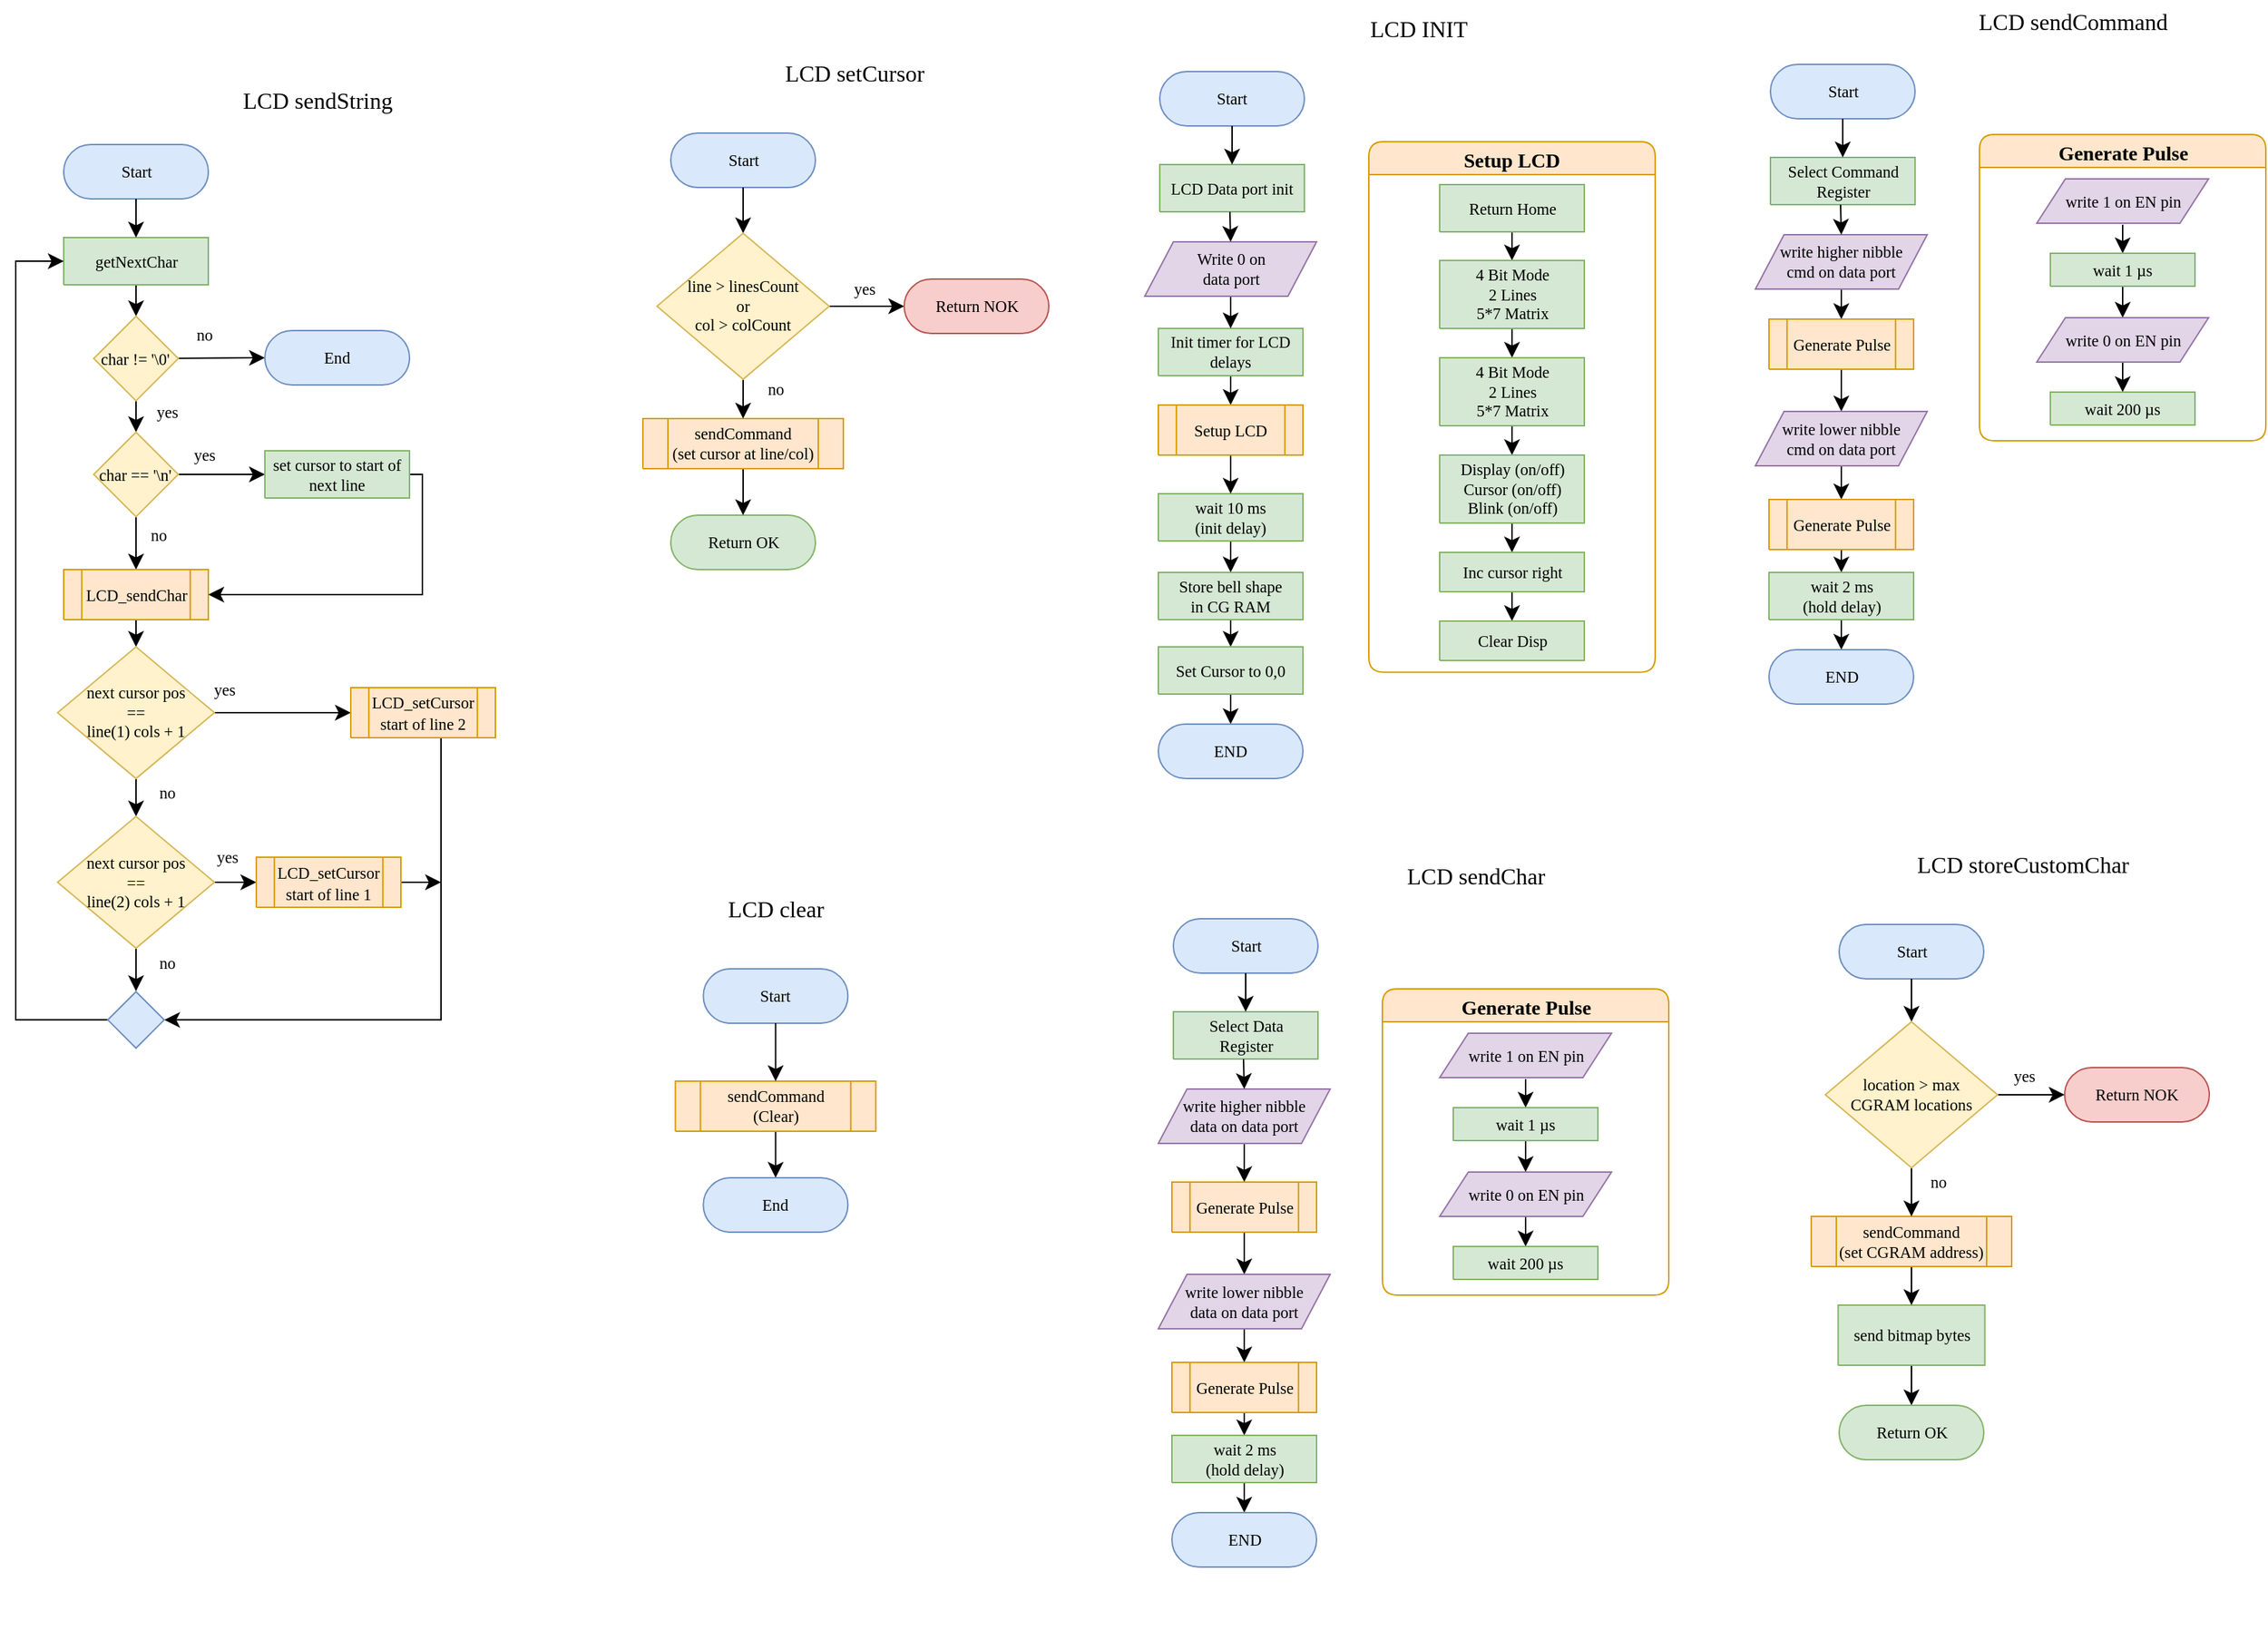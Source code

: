 <mxfile version="21.1.2" type="device">
  <diagram name="Page-1" id="7oLeeqB4X83rpsUO6XK-">
    <mxGraphModel dx="1962" dy="1173" grid="0" gridSize="10" guides="1" tooltips="1" connect="1" arrows="1" fold="1" page="1" pageScale="1" pageWidth="827" pageHeight="1169" math="0" shadow="0">
      <root>
        <mxCell id="0" />
        <mxCell id="1" parent="0" />
        <UserObject label="" tags="Background" id="Cari82qWPhB8FJyJu9n--51">
          <mxCell style="vsdxID=190;fillColor=#345593;gradientColor=none;shape=stencil(nZBLDoAgDERP0z3SIyDew0QUooJB/N1eSGM0LFywm2lf23QAxarbRQFna/BuVIfpggasgXNjtfImRAUoAUXvvBq822xHfmkTmdTs9rThpDmWJji7yFWMfEPoZOwHfZpF8A9aCGbno3h/jCYPIJYoPJQ3);strokeColor=#233862;strokeWidth=2;points=[];labelBackgroundColor=none;rounded=1;html=1;whiteSpace=wrap;fontColor=#000000;fontFamily=Calibri;" parent="1" vertex="1">
            <mxGeometry x="38" y="753" width="345" height="400" as="geometry" />
          </mxCell>
        </UserObject>
        <UserObject label="" tags="Background" id="Cari82qWPhB8FJyJu9n--47">
          <mxCell style="vsdxID=148;fillColor=#345593;gradientColor=none;shape=stencil(nZBLDoAgDERP0z3SIyDew0QUooJB/N1eSGM0LFywm2lf23QAxarbRQFna/BuVIfpggasgXNjtfImRAUoAUXvvBq822xHfmkTmdTs9rThpDmWJji7yFWMfEPoZOwHfZpF8A9aCGbno3h/jCYPIJYoPJQ3);strokeColor=#233862;strokeWidth=2;points=[];labelBackgroundColor=none;rounded=1;html=1;whiteSpace=wrap;fontColor=#000000;fontFamily=Calibri;" parent="1" vertex="1">
            <mxGeometry x="420" y="71" width="345" height="400" as="geometry" />
          </mxCell>
        </UserObject>
        <UserObject label="&lt;div style=&quot;font-size: 11.29px;&quot;&gt;&lt;font style=&quot;font-size: 11.29px; direction: ltr; letter-spacing: 0px; line-height: 120%; opacity: 1;&quot;&gt;Start&lt;br style=&quot;font-size: 11.29px;&quot;&gt;&lt;/font&gt;&lt;/div&gt;" Function="EN_DIO_Error_T DIO_init(uint8_t pinNumber, EN_DIO_PORT_T portNumber, EN_DIO_DIRECTION_T direction);" tags="Flowchart" id="1slTTyNqEkX-o6a0FIB6-17">
          <mxCell style="verticalAlign=middle;align=center;overflow=width;vsdxID=30;fillColor=#dae8fc;shape=stencil(tVLREoIgEPwaHnEQxsl3s/9gEpSJwDko7e+DsEkze2l627vdu5uFRaxyHe8FosR5sCcxqMZ3iO0Rpcp0ApQPCLEasUpaEC3Yi2lS3fOojOhsr3HDmObyMtsVcYqS29Qh5FEfklwrM5OXeUa/yjkcAwfr7TDpiyTfXvjkMR+Vw2A998qaBac5tAKHU1hq3i4oNwjRr9ofvayt/+Rk+yX/4iWA159KpXWKxJx/z0Bopfyw+g4=);strokeColor=#6c8ebf;spacingTop=-1;spacingBottom=-1;spacingLeft=-1;spacingRight=-1;points=[[0.5,1,0],[0.5,0,0],[0,0.5,0],[1,0.5,0]];labelBackgroundColor=none;rounded=1;html=1;whiteSpace=wrap;fontFamily=Calibri;fontSize=11.29;" vertex="1" parent="1">
            <mxGeometry x="847" y="66" width="101" height="38" as="geometry" />
          </mxCell>
        </UserObject>
        <mxCell id="1slTTyNqEkX-o6a0FIB6-18" value="LCD INIT" style="text;html=1;strokeColor=none;fillColor=none;align=center;verticalAlign=middle;whiteSpace=wrap;rounded=0;fontSize=16;fontFamily=Calibri;" vertex="1" parent="1">
          <mxGeometry x="973" y="21" width="110" height="30" as="geometry" />
        </mxCell>
        <UserObject label="&lt;span style=&quot;font-size: 11.29px;&quot;&gt;LCD Data port init&lt;/span&gt;" Function="EN_DIO_Error_T DIO_toggle(uint8_t pinNumber, EN_DIO_PORT_T portNumber);  " tags="Flowchart" id="1slTTyNqEkX-o6a0FIB6-20">
          <mxCell style="verticalAlign=middle;align=center;overflow=width;vsdxID=274;fillColor=#d5e8d4;shape=stencil(nZBLDoAgDERP0z3SIyjew0SURgSD+Lu9kMZoXLhwN9O+tukAlrNpJg1SzDH4QW/URgNYgZTkjA4UkwJUgGXng+6DX1zLfmoymdXo17xh5zmRJ6Q42BWCfc2oJfdAr+Yv+AP9Cb7OJ3H/2JG1HNGz/84klThPVCc=);strokeColor=#82b366;spacingTop=-1;spacingBottom=-1;spacingLeft=-1;spacingRight=-1;points=[[0,0.5,0],[1,0.5,0],[0.5,1,0],[0.5,0,0]];labelBackgroundColor=none;rounded=1;html=1;whiteSpace=wrap;fontFamily=Calibri;fontSize=11.29;" vertex="1" parent="1">
            <mxGeometry x="847" y="131" width="101" height="33" as="geometry" />
          </mxCell>
        </UserObject>
        <mxCell id="1slTTyNqEkX-o6a0FIB6-69" value="" style="edgeStyle=none;curved=1;rounded=0;orthogonalLoop=1;jettySize=auto;html=1;fontSize=12;startSize=8;endSize=8;entryX=0.5;entryY=0;entryDx=0;entryDy=0;entryPerimeter=0;" edge="1" parent="1" source="1slTTyNqEkX-o6a0FIB6-32" target="1slTTyNqEkX-o6a0FIB6-65">
          <mxGeometry relative="1" as="geometry" />
        </mxCell>
        <UserObject label="&lt;span style=&quot;font-size: 11.29px;&quot;&gt;Init timer for LCD delays&lt;/span&gt;" Function="EN_DIO_Error_T DIO_toggle(uint8_t pinNumber, EN_DIO_PORT_T portNumber);  " tags="Flowchart" id="1slTTyNqEkX-o6a0FIB6-32">
          <mxCell style="verticalAlign=middle;align=center;overflow=width;vsdxID=274;fillColor=#d5e8d4;shape=stencil(nZBLDoAgDERP0z3SIyjew0SURgSD+Lu9kMZoXLhwN9O+tukAlrNpJg1SzDH4QW/URgNYgZTkjA4UkwJUgGXng+6DX1zLfmoymdXo17xh5zmRJ6Q42BWCfc2oJfdAr+Yv+AP9Cb7OJ3H/2JG1HNGz/84klThPVCc=);strokeColor=#82b366;spacingTop=-1;spacingBottom=-1;spacingLeft=-1;spacingRight=-1;points=[[0,0.5,0],[1,0.5,0],[0.5,1,0],[0.5,0,0]];labelBackgroundColor=none;rounded=1;html=1;whiteSpace=wrap;fontFamily=Calibri;fontSize=11.29;" vertex="1" parent="1">
            <mxGeometry x="846" y="245.5" width="101" height="33" as="geometry" />
          </mxCell>
        </UserObject>
        <mxCell id="1slTTyNqEkX-o6a0FIB6-68" value="" style="edgeStyle=none;curved=1;rounded=0;orthogonalLoop=1;jettySize=auto;html=1;fontSize=12;startSize=8;endSize=8;entryX=0.5;entryY=0;entryDx=0;entryDy=0;entryPerimeter=0;" edge="1" parent="1" source="1slTTyNqEkX-o6a0FIB6-35" target="1slTTyNqEkX-o6a0FIB6-32">
          <mxGeometry relative="1" as="geometry">
            <mxPoint x="901" y="238" as="targetPoint" />
          </mxGeometry>
        </mxCell>
        <mxCell id="1slTTyNqEkX-o6a0FIB6-35" value="Write 0 on &lt;br style=&quot;font-size: 11.29px;&quot;&gt;data port" style="shape=parallelogram;perimeter=parallelogramPerimeter;whiteSpace=wrap;html=1;fixedSize=1;fontSize=11.29;fontFamily=Calibri;fillColor=#e1d5e7;strokeColor=#9673a6;" vertex="1" parent="1">
          <mxGeometry x="836.5" y="185" width="120" height="38" as="geometry" />
        </mxCell>
        <mxCell id="1slTTyNqEkX-o6a0FIB6-48" value="&lt;font style=&quot;font-size: 14px;&quot;&gt;Setup LCD&lt;br&gt;&lt;/font&gt;" style="swimlane;whiteSpace=wrap;html=1;rounded=1;fontSize=16;fontFamily=Calibri;fillColor=#ffe6cc;strokeColor=#d79b00;" vertex="1" parent="1">
          <mxGeometry x="993" y="115" width="200" height="370.75" as="geometry">
            <mxRectangle x="-207" y="152.5" width="134" height="31" as="alternateBounds" />
          </mxGeometry>
        </mxCell>
        <mxCell id="1slTTyNqEkX-o6a0FIB6-75" style="edgeStyle=none;curved=1;rounded=0;orthogonalLoop=1;jettySize=auto;html=1;entryX=0.5;entryY=0;entryDx=0;entryDy=0;entryPerimeter=0;fontSize=12;startSize=8;endSize=8;" edge="1" parent="1slTTyNqEkX-o6a0FIB6-48" source="1slTTyNqEkX-o6a0FIB6-54" target="1slTTyNqEkX-o6a0FIB6-55">
          <mxGeometry relative="1" as="geometry" />
        </mxCell>
        <UserObject label="Return Home" Function="EN_DIO_Error_T DIO_toggle(uint8_t pinNumber, EN_DIO_PORT_T portNumber);  " tags="Flowchart" id="1slTTyNqEkX-o6a0FIB6-54">
          <mxCell style="verticalAlign=middle;align=center;overflow=width;vsdxID=274;fillColor=#d5e8d4;shape=stencil(nZBLDoAgDERP0z3SIyjew0SURgSD+Lu9kMZoXLhwN9O+tukAlrNpJg1SzDH4QW/URgNYgZTkjA4UkwJUgGXng+6DX1zLfmoymdXo17xh5zmRJ6Q42BWCfc2oJfdAr+Yv+AP9Cb7OJ3H/2JG1HNGz/84klThPVCc=);strokeColor=#82b366;spacingTop=-1;spacingBottom=-1;spacingLeft=-1;spacingRight=-1;points=[[0,0.5,0],[1,0.5,0],[0.5,1,0],[0.5,0,0]];labelBackgroundColor=none;rounded=1;html=1;whiteSpace=wrap;fontFamily=Calibri;fontSize=11.29;" vertex="1" parent="1slTTyNqEkX-o6a0FIB6-48">
            <mxGeometry x="49.5" y="30" width="101" height="33" as="geometry" />
          </mxCell>
        </UserObject>
        <mxCell id="1slTTyNqEkX-o6a0FIB6-76" style="edgeStyle=none;curved=1;rounded=0;orthogonalLoop=1;jettySize=auto;html=1;entryX=0.5;entryY=0;entryDx=0;entryDy=0;entryPerimeter=0;fontSize=12;startSize=8;endSize=8;" edge="1" parent="1slTTyNqEkX-o6a0FIB6-48" source="1slTTyNqEkX-o6a0FIB6-55" target="1slTTyNqEkX-o6a0FIB6-56">
          <mxGeometry relative="1" as="geometry" />
        </mxCell>
        <UserObject label="4 Bit Mode&lt;br style=&quot;font-size: 11.29px;&quot;&gt;2 Lines&lt;br style=&quot;font-size: 11.29px;&quot;&gt;5*7 Matrix" Function="EN_DIO_Error_T DIO_toggle(uint8_t pinNumber, EN_DIO_PORT_T portNumber);  " tags="Flowchart" id="1slTTyNqEkX-o6a0FIB6-55">
          <mxCell style="verticalAlign=middle;align=center;overflow=width;vsdxID=274;fillColor=#d5e8d4;shape=stencil(nZBLDoAgDERP0z3SIyjew0SURgSD+Lu9kMZoXLhwN9O+tukAlrNpJg1SzDH4QW/URgNYgZTkjA4UkwJUgGXng+6DX1zLfmoymdXo17xh5zmRJ6Q42BWCfc2oJfdAr+Yv+AP9Cb7OJ3H/2JG1HNGz/84klThPVCc=);strokeColor=#82b366;spacingTop=-1;spacingBottom=-1;spacingLeft=-1;spacingRight=-1;points=[[0,0.5,0],[1,0.5,0],[0.5,1,0],[0.5,0,0]];labelBackgroundColor=none;rounded=1;html=1;whiteSpace=wrap;fontFamily=Calibri;fontSize=11.29;" vertex="1" parent="1slTTyNqEkX-o6a0FIB6-48">
            <mxGeometry x="49.5" y="83" width="101" height="47.5" as="geometry" />
          </mxCell>
        </UserObject>
        <mxCell id="1slTTyNqEkX-o6a0FIB6-77" style="edgeStyle=none;curved=1;rounded=0;orthogonalLoop=1;jettySize=auto;html=1;entryX=0.5;entryY=0;entryDx=0;entryDy=0;entryPerimeter=0;fontSize=12;startSize=8;endSize=8;" edge="1" parent="1slTTyNqEkX-o6a0FIB6-48" source="1slTTyNqEkX-o6a0FIB6-56" target="1slTTyNqEkX-o6a0FIB6-57">
          <mxGeometry relative="1" as="geometry" />
        </mxCell>
        <UserObject label="4 Bit Mode&lt;br style=&quot;font-size: 11.29px;&quot;&gt;2 Lines&lt;br style=&quot;font-size: 11.29px;&quot;&gt;5*7 Matrix" Function="EN_DIO_Error_T DIO_toggle(uint8_t pinNumber, EN_DIO_PORT_T portNumber);  " tags="Flowchart" id="1slTTyNqEkX-o6a0FIB6-56">
          <mxCell style="verticalAlign=middle;align=center;overflow=width;vsdxID=274;fillColor=#d5e8d4;shape=stencil(nZBLDoAgDERP0z3SIyjew0SURgSD+Lu9kMZoXLhwN9O+tukAlrNpJg1SzDH4QW/URgNYgZTkjA4UkwJUgGXng+6DX1zLfmoymdXo17xh5zmRJ6Q42BWCfc2oJfdAr+Yv+AP9Cb7OJ3H/2JG1HNGz/84klThPVCc=);strokeColor=#82b366;spacingTop=-1;spacingBottom=-1;spacingLeft=-1;spacingRight=-1;points=[[0,0.5,0],[1,0.5,0],[0.5,1,0],[0.5,0,0]];labelBackgroundColor=none;rounded=1;html=1;whiteSpace=wrap;fontFamily=Calibri;fontSize=11.29;" vertex="1" parent="1slTTyNqEkX-o6a0FIB6-48">
            <mxGeometry x="49.5" y="151" width="101" height="47.5" as="geometry" />
          </mxCell>
        </UserObject>
        <mxCell id="1slTTyNqEkX-o6a0FIB6-78" style="edgeStyle=none;curved=1;rounded=0;orthogonalLoop=1;jettySize=auto;html=1;entryX=0.5;entryY=0;entryDx=0;entryDy=0;entryPerimeter=0;fontSize=12;startSize=8;endSize=8;" edge="1" parent="1slTTyNqEkX-o6a0FIB6-48" source="1slTTyNqEkX-o6a0FIB6-57" target="1slTTyNqEkX-o6a0FIB6-58">
          <mxGeometry relative="1" as="geometry" />
        </mxCell>
        <UserObject label="Display (on/off)&lt;br style=&quot;font-size: 11.29px;&quot;&gt;Cursor (on/off)&lt;br style=&quot;font-size: 11.29px;&quot;&gt;Blink (on/off)" Function="EN_DIO_Error_T DIO_toggle(uint8_t pinNumber, EN_DIO_PORT_T portNumber);  " tags="Flowchart" id="1slTTyNqEkX-o6a0FIB6-57">
          <mxCell style="verticalAlign=middle;align=center;overflow=width;vsdxID=274;fillColor=#d5e8d4;shape=stencil(nZBLDoAgDERP0z3SIyjew0SURgSD+Lu9kMZoXLhwN9O+tukAlrNpJg1SzDH4QW/URgNYgZTkjA4UkwJUgGXng+6DX1zLfmoymdXo17xh5zmRJ6Q42BWCfc2oJfdAr+Yv+AP9Cb7OJ3H/2JG1HNGz/84klThPVCc=);strokeColor=#82b366;spacingTop=-1;spacingBottom=-1;spacingLeft=-1;spacingRight=-1;points=[[0,0.5,0],[1,0.5,0],[0.5,1,0],[0.5,0,0]];labelBackgroundColor=none;rounded=1;html=1;whiteSpace=wrap;fontFamily=Calibri;fontSize=11.29;" vertex="1" parent="1slTTyNqEkX-o6a0FIB6-48">
            <mxGeometry x="49.5" y="219" width="101" height="47.5" as="geometry" />
          </mxCell>
        </UserObject>
        <mxCell id="1slTTyNqEkX-o6a0FIB6-79" style="edgeStyle=none;curved=1;rounded=0;orthogonalLoop=1;jettySize=auto;html=1;entryX=0.5;entryY=0;entryDx=0;entryDy=0;entryPerimeter=0;fontSize=12;startSize=8;endSize=8;" edge="1" parent="1slTTyNqEkX-o6a0FIB6-48" source="1slTTyNqEkX-o6a0FIB6-58" target="1slTTyNqEkX-o6a0FIB6-59">
          <mxGeometry relative="1" as="geometry" />
        </mxCell>
        <UserObject label="Inc cursor right" Function="EN_DIO_Error_T DIO_toggle(uint8_t pinNumber, EN_DIO_PORT_T portNumber);  " tags="Flowchart" id="1slTTyNqEkX-o6a0FIB6-58">
          <mxCell style="verticalAlign=middle;align=center;overflow=width;vsdxID=274;fillColor=#d5e8d4;shape=stencil(nZBLDoAgDERP0z3SIyjew0SURgSD+Lu9kMZoXLhwN9O+tukAlrNpJg1SzDH4QW/URgNYgZTkjA4UkwJUgGXng+6DX1zLfmoymdXo17xh5zmRJ6Q42BWCfc2oJfdAr+Yv+AP9Cb7OJ3H/2JG1HNGz/84klThPVCc=);strokeColor=#82b366;spacingTop=-1;spacingBottom=-1;spacingLeft=-1;spacingRight=-1;points=[[0,0.5,0],[1,0.5,0],[0.5,1,0],[0.5,0,0]];labelBackgroundColor=none;rounded=1;html=1;whiteSpace=wrap;fontFamily=Calibri;fontSize=11.29;" vertex="1" parent="1slTTyNqEkX-o6a0FIB6-48">
            <mxGeometry x="49.5" y="287" width="101" height="27.5" as="geometry" />
          </mxCell>
        </UserObject>
        <UserObject label="Clear Disp" Function="EN_DIO_Error_T DIO_toggle(uint8_t pinNumber, EN_DIO_PORT_T portNumber);  " tags="Flowchart" id="1slTTyNqEkX-o6a0FIB6-59">
          <mxCell style="verticalAlign=middle;align=center;overflow=width;vsdxID=274;fillColor=#d5e8d4;shape=stencil(nZBLDoAgDERP0z3SIyjew0SURgSD+Lu9kMZoXLhwN9O+tukAlrNpJg1SzDH4QW/URgNYgZTkjA4UkwJUgGXng+6DX1zLfmoymdXo17xh5zmRJ6Q42BWCfc2oJfdAr+Yv+AP9Cb7OJ3H/2JG1HNGz/84klThPVCc=);strokeColor=#82b366;spacingTop=-1;spacingBottom=-1;spacingLeft=-1;spacingRight=-1;points=[[0,0.5,0],[1,0.5,0],[0.5,1,0],[0.5,0,0]];labelBackgroundColor=none;rounded=1;html=1;whiteSpace=wrap;fontFamily=Calibri;fontSize=11.29;" vertex="1" parent="1slTTyNqEkX-o6a0FIB6-48">
            <mxGeometry x="49.5" y="335" width="101" height="27.5" as="geometry" />
          </mxCell>
        </UserObject>
        <mxCell id="1slTTyNqEkX-o6a0FIB6-72" value="" style="edgeStyle=none;curved=1;rounded=0;orthogonalLoop=1;jettySize=auto;html=1;fontSize=12;startSize=8;endSize=8;entryX=0.5;entryY=0;entryDx=0;entryDy=0;entryPerimeter=0;" edge="1" parent="1" source="1slTTyNqEkX-o6a0FIB6-60" target="1slTTyNqEkX-o6a0FIB6-61">
          <mxGeometry relative="1" as="geometry" />
        </mxCell>
        <UserObject label="wait 10 ms&lt;br&gt;(init delay)" Function="EN_DIO_Error_T DIO_toggle(uint8_t pinNumber, EN_DIO_PORT_T portNumber);  " tags="Flowchart" id="1slTTyNqEkX-o6a0FIB6-60">
          <mxCell style="verticalAlign=middle;align=center;overflow=width;vsdxID=274;fillColor=#d5e8d4;shape=stencil(nZBLDoAgDERP0z3SIyjew0SURgSD+Lu9kMZoXLhwN9O+tukAlrNpJg1SzDH4QW/URgNYgZTkjA4UkwJUgGXng+6DX1zLfmoymdXo17xh5zmRJ6Q42BWCfc2oJfdAr+Yv+AP9Cb7OJ3H/2JG1HNGz/84klThPVCc=);strokeColor=#82b366;spacingTop=-1;spacingBottom=-1;spacingLeft=-1;spacingRight=-1;points=[[0,0.5,0],[1,0.5,0],[0.5,1,0],[0.5,0,0]];labelBackgroundColor=none;rounded=1;html=1;whiteSpace=wrap;fontFamily=Calibri;fontSize=11.29;" vertex="1" parent="1">
            <mxGeometry x="846" y="361" width="101" height="33" as="geometry" />
          </mxCell>
        </UserObject>
        <mxCell id="1slTTyNqEkX-o6a0FIB6-73" value="" style="edgeStyle=none;curved=1;rounded=0;orthogonalLoop=1;jettySize=auto;html=1;fontSize=12;startSize=8;endSize=8;entryX=0.5;entryY=0;entryDx=0;entryDy=0;entryPerimeter=0;" edge="1" parent="1" source="1slTTyNqEkX-o6a0FIB6-61" target="1slTTyNqEkX-o6a0FIB6-62">
          <mxGeometry relative="1" as="geometry" />
        </mxCell>
        <UserObject label="Store bell shape&lt;br style=&quot;font-size: 11.29px;&quot;&gt;in CG RAM" Function="EN_DIO_Error_T DIO_toggle(uint8_t pinNumber, EN_DIO_PORT_T portNumber);  " tags="Flowchart" id="1slTTyNqEkX-o6a0FIB6-61">
          <mxCell style="verticalAlign=middle;align=center;overflow=width;vsdxID=274;fillColor=#d5e8d4;shape=stencil(nZBLDoAgDERP0z3SIyjew0SURgSD+Lu9kMZoXLhwN9O+tukAlrNpJg1SzDH4QW/URgNYgZTkjA4UkwJUgGXng+6DX1zLfmoymdXo17xh5zmRJ6Q42BWCfc2oJfdAr+Yv+AP9Cb7OJ3H/2JG1HNGz/84klThPVCc=);strokeColor=#82b366;spacingTop=-1;spacingBottom=-1;spacingLeft=-1;spacingRight=-1;points=[[0,0.5,0],[1,0.5,0],[0.5,1,0],[0.5,0,0]];labelBackgroundColor=none;rounded=1;html=1;whiteSpace=wrap;fontFamily=Calibri;fontSize=11.29;" vertex="1" parent="1">
            <mxGeometry x="846" y="416" width="101" height="33" as="geometry" />
          </mxCell>
        </UserObject>
        <mxCell id="1slTTyNqEkX-o6a0FIB6-74" style="edgeStyle=none;curved=1;rounded=0;orthogonalLoop=1;jettySize=auto;html=1;entryX=0.5;entryY=0;entryDx=0;entryDy=0;entryPerimeter=0;fontSize=12;startSize=8;endSize=8;" edge="1" parent="1" source="1slTTyNqEkX-o6a0FIB6-62" target="1slTTyNqEkX-o6a0FIB6-64">
          <mxGeometry relative="1" as="geometry" />
        </mxCell>
        <UserObject label="Set Cursor to 0,0" Function="EN_DIO_Error_T DIO_toggle(uint8_t pinNumber, EN_DIO_PORT_T portNumber);  " tags="Flowchart" id="1slTTyNqEkX-o6a0FIB6-62">
          <mxCell style="verticalAlign=middle;align=center;overflow=width;vsdxID=274;fillColor=#d5e8d4;shape=stencil(nZBLDoAgDERP0z3SIyjew0SURgSD+Lu9kMZoXLhwN9O+tukAlrNpJg1SzDH4QW/URgNYgZTkjA4UkwJUgGXng+6DX1zLfmoymdXo17xh5zmRJ6Q42BWCfc2oJfdAr+Yv+AP9Cb7OJ3H/2JG1HNGz/84klThPVCc=);strokeColor=#82b366;spacingTop=-1;spacingBottom=-1;spacingLeft=-1;spacingRight=-1;points=[[0,0.5,0],[1,0.5,0],[0.5,1,0],[0.5,0,0]];labelBackgroundColor=none;rounded=1;html=1;whiteSpace=wrap;fontFamily=Calibri;fontSize=11.29;" vertex="1" parent="1">
            <mxGeometry x="846" y="468" width="101" height="33" as="geometry" />
          </mxCell>
        </UserObject>
        <UserObject label="&lt;div style=&quot;font-size: 11.29px;&quot;&gt;&lt;font style=&quot;font-size: 11.29px; direction: ltr; letter-spacing: 0px; line-height: 120%; opacity: 1;&quot;&gt;END&lt;br style=&quot;font-size: 11.29px;&quot;&gt;&lt;/font&gt;&lt;/div&gt;" Function="EN_DIO_Error_T DIO_init(uint8_t pinNumber, EN_DIO_PORT_T portNumber, EN_DIO_DIRECTION_T direction);" tags="Flowchart" id="1slTTyNqEkX-o6a0FIB6-64">
          <mxCell style="verticalAlign=middle;align=center;overflow=width;vsdxID=52;fillColor=#dae8fc;shape=stencil(tVLREoIgEPwaHnEQxsl3s/9gEpSJwDko7e+DsEkze2l627vdu5uFRaxyHe8FosR5sCcxqMZ3iO0Rpcp0ApQPCLEasUpaEC3Yi2lS3fOojOhsr3HDmObyMtsVcYqS29Qh5FEfklwrM5OXeUa/yjkcAwfr7TDpiyTfXvjkMR+Vw2A998qaBac5tAKHU1hq3i4oNwjRr9ofvayt/+Rk+yX/4iWA159KpXWKxJx/z0Bopfyw+g4=);strokeColor=#6c8ebf;spacingTop=-1;spacingBottom=-1;spacingLeft=-1;spacingRight=-1;points=[[0.5,1,0],[0.5,0,0],[0,0.5,0],[1,0.5,0]];labelBackgroundColor=none;rounded=1;html=1;whiteSpace=wrap;fontFamily=Calibri;fontSize=11.29;" vertex="1" parent="1">
            <mxGeometry x="846" y="522" width="101" height="38" as="geometry" />
          </mxCell>
        </UserObject>
        <mxCell id="1slTTyNqEkX-o6a0FIB6-70" value="" style="edgeStyle=none;curved=1;rounded=0;orthogonalLoop=1;jettySize=auto;html=1;fontSize=12;startSize=8;endSize=8;entryX=0.5;entryY=0;entryDx=0;entryDy=0;entryPerimeter=0;" edge="1" parent="1" source="1slTTyNqEkX-o6a0FIB6-65" target="1slTTyNqEkX-o6a0FIB6-60">
          <mxGeometry relative="1" as="geometry" />
        </mxCell>
        <UserObject label="&lt;div style=&quot;font-size: 1px&quot;&gt;&lt;font style=&quot;font-size: 11.29px; direction: ltr; letter-spacing: 0px; line-height: 120%; opacity: 1;&quot;&gt;Setup LCD&lt;br&gt;&lt;/font&gt;&lt;/div&gt;" Function="EN_DIO_Error_T DIO_write(uint8_t pinNumber, EN_DIO_PORT_T portNumber, uint8_t value); " tags="Flowchart" id="1slTTyNqEkX-o6a0FIB6-65">
          <mxCell style="verticalAlign=middle;align=center;overflow=width;vsdxID=235;shape=stencil(nZLRDsIgDEW/pq+GlRh9n/M/loyNRoSFodO/F9JMHWYm29u99LTkFkCWg657BSiG4N1FjdQEDfIEiGS18hSiAlmBLFvnVefdzTbs+zqRSV3dPU14cJ9IHSie7ArB/syoIfuFTsVN8B90I5hdH8UnY0vG8Ire9aUFFLjbr4iV0zN2Pvl4WDP5h15OlyWLIn/teMQ/RVYv);spacingTop=-1;spacingBottom=-1;spacingLeft=-1;spacingRight=-1;points=[[0,0.5,0],[1,0.5,0],[0.5,1,0],[0.5,0,0]];labelBackgroundColor=none;rounded=1;html=1;whiteSpace=wrap;fillColor=#ffe6cc;strokeColor=#d79b00;fontFamily=Calibri;" vertex="1" parent="1">
            <mxGeometry x="846" y="299" width="101" height="35" as="geometry" />
          </mxCell>
        </UserObject>
        <mxCell id="1slTTyNqEkX-o6a0FIB6-66" value="" style="endArrow=classic;html=1;rounded=0;fontSize=12;startSize=8;endSize=8;curved=1;entryX=0.5;entryY=0;entryDx=0;entryDy=0;entryPerimeter=0;exitX=0.5;exitY=1;exitDx=0;exitDy=0;exitPerimeter=0;" edge="1" parent="1" source="1slTTyNqEkX-o6a0FIB6-17" target="1slTTyNqEkX-o6a0FIB6-20">
          <mxGeometry width="50" height="50" relative="1" as="geometry">
            <mxPoint x="765" y="154" as="sourcePoint" />
            <mxPoint x="815" y="104" as="targetPoint" />
          </mxGeometry>
        </mxCell>
        <mxCell id="1slTTyNqEkX-o6a0FIB6-67" value="" style="endArrow=classic;html=1;rounded=0;fontSize=12;startSize=8;endSize=8;curved=1;entryX=0.5;entryY=0;entryDx=0;entryDy=0;exitX=0.485;exitY=1.004;exitDx=0;exitDy=0;exitPerimeter=0;" edge="1" parent="1" source="1slTTyNqEkX-o6a0FIB6-20" target="1slTTyNqEkX-o6a0FIB6-35">
          <mxGeometry width="50" height="50" relative="1" as="geometry">
            <mxPoint x="981" y="170" as="sourcePoint" />
            <mxPoint x="981" y="197" as="targetPoint" />
          </mxGeometry>
        </mxCell>
        <UserObject label="&lt;div style=&quot;font-size: 11.29px;&quot;&gt;&lt;font style=&quot;font-size: 11.29px; direction: ltr; letter-spacing: 0px; line-height: 120%; opacity: 1;&quot;&gt;Start&lt;br style=&quot;font-size: 11.29px;&quot;&gt;&lt;/font&gt;&lt;/div&gt;" Function="EN_DIO_Error_T DIO_init(uint8_t pinNumber, EN_DIO_PORT_T portNumber, EN_DIO_DIRECTION_T direction);" tags="Flowchart" id="1slTTyNqEkX-o6a0FIB6-80">
          <mxCell style="verticalAlign=middle;align=center;overflow=width;vsdxID=30;fillColor=#dae8fc;shape=stencil(tVLREoIgEPwaHnEQxsl3s/9gEpSJwDko7e+DsEkze2l627vdu5uFRaxyHe8FosR5sCcxqMZ3iO0Rpcp0ApQPCLEasUpaEC3Yi2lS3fOojOhsr3HDmObyMtsVcYqS29Qh5FEfklwrM5OXeUa/yjkcAwfr7TDpiyTfXvjkMR+Vw2A998qaBac5tAKHU1hq3i4oNwjRr9ofvayt/+Rk+yX/4iWA159KpXWKxJx/z0Bopfyw+g4=);strokeColor=#6c8ebf;spacingTop=-1;spacingBottom=-1;spacingLeft=-1;spacingRight=-1;points=[[0.5,1,0],[0.5,0,0],[0,0.5,0],[1,0.5,0]];labelBackgroundColor=none;rounded=1;html=1;whiteSpace=wrap;fontFamily=Calibri;fontSize=11.29;" vertex="1" parent="1">
            <mxGeometry x="1273.5" y="61" width="101" height="38" as="geometry" />
          </mxCell>
        </UserObject>
        <mxCell id="1slTTyNqEkX-o6a0FIB6-81" value="LCD sendCommand" style="text;html=1;strokeColor=none;fillColor=none;align=center;verticalAlign=middle;whiteSpace=wrap;rounded=0;fontSize=16;fontFamily=Calibri;" vertex="1" parent="1">
          <mxGeometry x="1399.5" y="16" width="169.5" height="30" as="geometry" />
        </mxCell>
        <UserObject label="&lt;span style=&quot;font-size: 11.29px;&quot;&gt;Select Command&lt;br&gt;Register&lt;br&gt;&lt;/span&gt;" Function="EN_DIO_Error_T DIO_toggle(uint8_t pinNumber, EN_DIO_PORT_T portNumber);  " tags="Flowchart" id="1slTTyNqEkX-o6a0FIB6-82">
          <mxCell style="verticalAlign=middle;align=center;overflow=width;vsdxID=274;fillColor=#d5e8d4;shape=stencil(nZBLDoAgDERP0z3SIyjew0SURgSD+Lu9kMZoXLhwN9O+tukAlrNpJg1SzDH4QW/URgNYgZTkjA4UkwJUgGXng+6DX1zLfmoymdXo17xh5zmRJ6Q42BWCfc2oJfdAr+Yv+AP9Cb7OJ3H/2JG1HNGz/84klThPVCc=);strokeColor=#82b366;spacingTop=-1;spacingBottom=-1;spacingLeft=-1;spacingRight=-1;points=[[0,0.5,0],[1,0.5,0],[0.5,1,0],[0.5,0,0]];labelBackgroundColor=none;rounded=1;html=1;whiteSpace=wrap;fontFamily=Calibri;fontSize=11.29;" vertex="1" parent="1">
            <mxGeometry x="1273.5" y="126" width="101" height="33" as="geometry" />
          </mxCell>
        </UserObject>
        <mxCell id="1slTTyNqEkX-o6a0FIB6-83" value="" style="edgeStyle=none;curved=1;rounded=0;orthogonalLoop=1;jettySize=auto;html=1;fontSize=12;startSize=8;endSize=8;entryX=0.5;entryY=0;entryDx=0;entryDy=0;entryPerimeter=0;exitX=0.5;exitY=1;exitDx=0;exitDy=0;" edge="1" source="1slTTyNqEkX-o6a0FIB6-86" target="1slTTyNqEkX-o6a0FIB6-107" parent="1">
          <mxGeometry relative="1" as="geometry">
            <mxPoint x="1323" y="273.5" as="sourcePoint" />
          </mxGeometry>
        </mxCell>
        <mxCell id="1slTTyNqEkX-o6a0FIB6-86" value="write higher nibble&lt;br&gt;cmd on data port" style="shape=parallelogram;perimeter=parallelogramPerimeter;whiteSpace=wrap;html=1;fixedSize=1;fontSize=11.29;fontFamily=Calibri;fillColor=#e1d5e7;strokeColor=#9673a6;" vertex="1" parent="1">
          <mxGeometry x="1263" y="180" width="120" height="38" as="geometry" />
        </mxCell>
        <mxCell id="1slTTyNqEkX-o6a0FIB6-87" value="&lt;font style=&quot;font-size: 14px;&quot;&gt;Generate Pulse&lt;br&gt;&lt;/font&gt;" style="swimlane;whiteSpace=wrap;html=1;rounded=1;fontSize=16;fontFamily=Calibri;fillColor=#ffe6cc;strokeColor=#d79b00;" vertex="1" parent="1">
          <mxGeometry x="1419.5" y="110" width="200" height="214" as="geometry">
            <mxRectangle x="-207" y="152.5" width="134" height="31" as="alternateBounds" />
          </mxGeometry>
        </mxCell>
        <mxCell id="1slTTyNqEkX-o6a0FIB6-88" style="edgeStyle=none;curved=1;rounded=0;orthogonalLoop=1;jettySize=auto;html=1;entryX=0.5;entryY=0;entryDx=0;entryDy=0;entryPerimeter=0;fontSize=12;startSize=8;endSize=8;" edge="1" parent="1slTTyNqEkX-o6a0FIB6-87" target="1slTTyNqEkX-o6a0FIB6-91">
          <mxGeometry relative="1" as="geometry">
            <mxPoint x="100" y="63" as="sourcePoint" />
          </mxGeometry>
        </mxCell>
        <mxCell id="1slTTyNqEkX-o6a0FIB6-90" style="edgeStyle=none;curved=1;rounded=0;orthogonalLoop=1;jettySize=auto;html=1;entryX=0.5;entryY=0;entryDx=0;entryDy=0;fontSize=12;startSize=8;endSize=8;" edge="1" parent="1slTTyNqEkX-o6a0FIB6-87" source="1slTTyNqEkX-o6a0FIB6-91" target="1slTTyNqEkX-o6a0FIB6-111">
          <mxGeometry relative="1" as="geometry">
            <mxPoint x="100" y="151" as="targetPoint" />
          </mxGeometry>
        </mxCell>
        <UserObject label="wait 1 µs" Function="EN_DIO_Error_T DIO_toggle(uint8_t pinNumber, EN_DIO_PORT_T portNumber);  " tags="Flowchart" id="1slTTyNqEkX-o6a0FIB6-91">
          <mxCell style="verticalAlign=middle;align=center;overflow=width;vsdxID=274;fillColor=#d5e8d4;shape=stencil(nZBLDoAgDERP0z3SIyjew0SURgSD+Lu9kMZoXLhwN9O+tukAlrNpJg1SzDH4QW/URgNYgZTkjA4UkwJUgGXng+6DX1zLfmoymdXo17xh5zmRJ6Q42BWCfc2oJfdAr+Yv+AP9Cb7OJ3H/2JG1HNGz/84klThPVCc=);strokeColor=#82b366;spacingTop=-1;spacingBottom=-1;spacingLeft=-1;spacingRight=-1;points=[[0,0.5,0],[1,0.5,0],[0.5,1,0],[0.5,0,0]];labelBackgroundColor=none;rounded=1;html=1;whiteSpace=wrap;fontFamily=Calibri;fontSize=11.29;" vertex="1" parent="1slTTyNqEkX-o6a0FIB6-87">
            <mxGeometry x="49.5" y="83" width="101" height="23" as="geometry" />
          </mxCell>
        </UserObject>
        <mxCell id="1slTTyNqEkX-o6a0FIB6-110" value="write 1 on EN pin" style="shape=parallelogram;perimeter=parallelogramPerimeter;whiteSpace=wrap;html=1;fixedSize=1;fontSize=11.29;fontFamily=Calibri;fillColor=#e1d5e7;strokeColor=#9673a6;" vertex="1" parent="1slTTyNqEkX-o6a0FIB6-87">
          <mxGeometry x="40" y="31" width="120" height="31" as="geometry" />
        </mxCell>
        <mxCell id="1slTTyNqEkX-o6a0FIB6-114" style="edgeStyle=none;curved=1;rounded=0;orthogonalLoop=1;jettySize=auto;html=1;entryX=0.5;entryY=0;entryDx=0;entryDy=0;entryPerimeter=0;fontSize=12;startSize=8;endSize=8;" edge="1" parent="1slTTyNqEkX-o6a0FIB6-87" source="1slTTyNqEkX-o6a0FIB6-111" target="1slTTyNqEkX-o6a0FIB6-113">
          <mxGeometry relative="1" as="geometry" />
        </mxCell>
        <mxCell id="1slTTyNqEkX-o6a0FIB6-111" value="write 0 on EN pin" style="shape=parallelogram;perimeter=parallelogramPerimeter;whiteSpace=wrap;html=1;fixedSize=1;fontSize=11.29;fontFamily=Calibri;fillColor=#e1d5e7;strokeColor=#9673a6;" vertex="1" parent="1slTTyNqEkX-o6a0FIB6-87">
          <mxGeometry x="40" y="128" width="120" height="31" as="geometry" />
        </mxCell>
        <UserObject label="wait 200 µs" Function="EN_DIO_Error_T DIO_toggle(uint8_t pinNumber, EN_DIO_PORT_T portNumber);  " tags="Flowchart" id="1slTTyNqEkX-o6a0FIB6-113">
          <mxCell style="verticalAlign=middle;align=center;overflow=width;vsdxID=274;fillColor=#d5e8d4;shape=stencil(nZBLDoAgDERP0z3SIyjew0SURgSD+Lu9kMZoXLhwN9O+tukAlrNpJg1SzDH4QW/URgNYgZTkjA4UkwJUgGXng+6DX1zLfmoymdXo17xh5zmRJ6Q42BWCfc2oJfdAr+Yv+AP9Cb7OJ3H/2JG1HNGz/84klThPVCc=);strokeColor=#82b366;spacingTop=-1;spacingBottom=-1;spacingLeft=-1;spacingRight=-1;points=[[0,0.5,0],[1,0.5,0],[0.5,1,0],[0.5,0,0]];labelBackgroundColor=none;rounded=1;html=1;whiteSpace=wrap;fontFamily=Calibri;fontSize=11.29;" vertex="1" parent="1slTTyNqEkX-o6a0FIB6-87">
            <mxGeometry x="49.5" y="180" width="101" height="23" as="geometry" />
          </mxCell>
        </UserObject>
        <mxCell id="1slTTyNqEkX-o6a0FIB6-103" style="edgeStyle=none;curved=1;rounded=0;orthogonalLoop=1;jettySize=auto;html=1;entryX=0.5;entryY=0;entryDx=0;entryDy=0;entryPerimeter=0;fontSize=12;startSize=8;endSize=8;exitX=0.5;exitY=1;exitDx=0;exitDy=0;exitPerimeter=0;" edge="1" source="1slTTyNqEkX-o6a0FIB6-118" target="1slTTyNqEkX-o6a0FIB6-105" parent="1">
          <mxGeometry relative="1" as="geometry">
            <mxPoint x="1323" y="441" as="sourcePoint" />
          </mxGeometry>
        </mxCell>
        <UserObject label="&lt;div style=&quot;font-size: 11.29px;&quot;&gt;&lt;font style=&quot;font-size: 11.29px; direction: ltr; letter-spacing: 0px; line-height: 120%; opacity: 1;&quot;&gt;END&lt;br style=&quot;font-size: 11.29px;&quot;&gt;&lt;/font&gt;&lt;/div&gt;" Function="EN_DIO_Error_T DIO_init(uint8_t pinNumber, EN_DIO_PORT_T portNumber, EN_DIO_DIRECTION_T direction);" tags="Flowchart" id="1slTTyNqEkX-o6a0FIB6-105">
          <mxCell style="verticalAlign=middle;align=center;overflow=width;vsdxID=52;fillColor=#dae8fc;shape=stencil(tVLREoIgEPwaHnEQxsl3s/9gEpSJwDko7e+DsEkze2l627vdu5uFRaxyHe8FosR5sCcxqMZ3iO0Rpcp0ApQPCLEasUpaEC3Yi2lS3fOojOhsr3HDmObyMtsVcYqS29Qh5FEfklwrM5OXeUa/yjkcAwfr7TDpiyTfXvjkMR+Vw2A998qaBac5tAKHU1hq3i4oNwjRr9ofvayt/+Rk+yX/4iWA159KpXWKxJx/z0Bopfyw+g4=);strokeColor=#6c8ebf;spacingTop=-1;spacingBottom=-1;spacingLeft=-1;spacingRight=-1;points=[[0.5,1,0],[0.5,0,0],[0,0.5,0],[1,0.5,0]];labelBackgroundColor=none;rounded=1;html=1;whiteSpace=wrap;fontFamily=Calibri;fontSize=11.29;" vertex="1" parent="1">
            <mxGeometry x="1272.5" y="470" width="101" height="38" as="geometry" />
          </mxCell>
        </UserObject>
        <mxCell id="1slTTyNqEkX-o6a0FIB6-106" value="" style="edgeStyle=none;curved=1;rounded=0;orthogonalLoop=1;jettySize=auto;html=1;fontSize=12;startSize=8;endSize=8;entryX=0.5;entryY=0;entryDx=0;entryDy=0;" edge="1" source="1slTTyNqEkX-o6a0FIB6-107" target="1slTTyNqEkX-o6a0FIB6-115" parent="1">
          <mxGeometry relative="1" as="geometry">
            <mxPoint x="1323" y="301" as="targetPoint" />
          </mxGeometry>
        </mxCell>
        <UserObject label="&lt;div style=&quot;font-size: 1px&quot;&gt;&lt;font style=&quot;font-size: 11.29px; direction: ltr; letter-spacing: 0px; line-height: 120%; opacity: 1;&quot;&gt;Generate Pulse&lt;br&gt;&lt;/font&gt;&lt;/div&gt;" Function="EN_DIO_Error_T DIO_write(uint8_t pinNumber, EN_DIO_PORT_T portNumber, uint8_t value); " tags="Flowchart" id="1slTTyNqEkX-o6a0FIB6-107">
          <mxCell style="verticalAlign=middle;align=center;overflow=width;vsdxID=235;shape=stencil(nZLRDsIgDEW/pq+GlRh9n/M/loyNRoSFodO/F9JMHWYm29u99LTkFkCWg657BSiG4N1FjdQEDfIEiGS18hSiAlmBLFvnVefdzTbs+zqRSV3dPU14cJ9IHSie7ArB/syoIfuFTsVN8B90I5hdH8UnY0vG8Ire9aUFFLjbr4iV0zN2Pvl4WDP5h15OlyWLIn/teMQ/RVYv);spacingTop=-1;spacingBottom=-1;spacingLeft=-1;spacingRight=-1;points=[[0,0.5,0],[1,0.5,0],[0.5,1,0],[0.5,0,0]];labelBackgroundColor=none;rounded=1;html=1;whiteSpace=wrap;fillColor=#ffe6cc;strokeColor=#d79b00;fontFamily=Calibri;" vertex="1" parent="1">
            <mxGeometry x="1272.5" y="239" width="101" height="35" as="geometry" />
          </mxCell>
        </UserObject>
        <mxCell id="1slTTyNqEkX-o6a0FIB6-108" value="" style="endArrow=classic;html=1;rounded=0;fontSize=12;startSize=8;endSize=8;curved=1;entryX=0.5;entryY=0;entryDx=0;entryDy=0;entryPerimeter=0;exitX=0.5;exitY=1;exitDx=0;exitDy=0;exitPerimeter=0;" edge="1" source="1slTTyNqEkX-o6a0FIB6-80" target="1slTTyNqEkX-o6a0FIB6-82" parent="1">
          <mxGeometry width="50" height="50" relative="1" as="geometry">
            <mxPoint x="1191.5" y="149" as="sourcePoint" />
            <mxPoint x="1241.5" y="99" as="targetPoint" />
          </mxGeometry>
        </mxCell>
        <mxCell id="1slTTyNqEkX-o6a0FIB6-109" value="" style="endArrow=classic;html=1;rounded=0;fontSize=12;startSize=8;endSize=8;curved=1;entryX=0.5;entryY=0;entryDx=0;entryDy=0;exitX=0.485;exitY=1.004;exitDx=0;exitDy=0;exitPerimeter=0;" edge="1" source="1slTTyNqEkX-o6a0FIB6-82" target="1slTTyNqEkX-o6a0FIB6-86" parent="1">
          <mxGeometry width="50" height="50" relative="1" as="geometry">
            <mxPoint x="1407.5" y="165" as="sourcePoint" />
            <mxPoint x="1407.5" y="192" as="targetPoint" />
          </mxGeometry>
        </mxCell>
        <mxCell id="1slTTyNqEkX-o6a0FIB6-117" style="edgeStyle=none;curved=1;rounded=0;orthogonalLoop=1;jettySize=auto;html=1;entryX=0.5;entryY=0;entryDx=0;entryDy=0;entryPerimeter=0;fontSize=12;startSize=8;endSize=8;" edge="1" parent="1" source="1slTTyNqEkX-o6a0FIB6-115" target="1slTTyNqEkX-o6a0FIB6-116">
          <mxGeometry relative="1" as="geometry" />
        </mxCell>
        <mxCell id="1slTTyNqEkX-o6a0FIB6-115" value="write lower nibble&lt;br&gt;cmd on data port" style="shape=parallelogram;perimeter=parallelogramPerimeter;whiteSpace=wrap;html=1;fixedSize=1;fontSize=11.29;fontFamily=Calibri;fillColor=#e1d5e7;strokeColor=#9673a6;" vertex="1" parent="1">
          <mxGeometry x="1263" y="303.5" width="120" height="38" as="geometry" />
        </mxCell>
        <mxCell id="1slTTyNqEkX-o6a0FIB6-119" style="edgeStyle=none;curved=1;rounded=0;orthogonalLoop=1;jettySize=auto;html=1;entryX=0.5;entryY=0;entryDx=0;entryDy=0;entryPerimeter=0;fontSize=12;startSize=8;endSize=8;" edge="1" parent="1" source="1slTTyNqEkX-o6a0FIB6-116" target="1slTTyNqEkX-o6a0FIB6-118">
          <mxGeometry relative="1" as="geometry" />
        </mxCell>
        <UserObject label="&lt;div style=&quot;font-size: 1px&quot;&gt;&lt;font style=&quot;font-size: 11.29px; direction: ltr; letter-spacing: 0px; line-height: 120%; opacity: 1;&quot;&gt;Generate Pulse&lt;br&gt;&lt;/font&gt;&lt;/div&gt;" Function="EN_DIO_Error_T DIO_write(uint8_t pinNumber, EN_DIO_PORT_T portNumber, uint8_t value); " tags="Flowchart" id="1slTTyNqEkX-o6a0FIB6-116">
          <mxCell style="verticalAlign=middle;align=center;overflow=width;vsdxID=235;shape=stencil(nZLRDsIgDEW/pq+GlRh9n/M/loyNRoSFodO/F9JMHWYm29u99LTkFkCWg657BSiG4N1FjdQEDfIEiGS18hSiAlmBLFvnVefdzTbs+zqRSV3dPU14cJ9IHSie7ArB/syoIfuFTsVN8B90I5hdH8UnY0vG8Ire9aUFFLjbr4iV0zN2Pvl4WDP5h15OlyWLIn/teMQ/RVYv);spacingTop=-1;spacingBottom=-1;spacingLeft=-1;spacingRight=-1;points=[[0,0.5,0],[1,0.5,0],[0.5,1,0],[0.5,0,0]];labelBackgroundColor=none;rounded=1;html=1;whiteSpace=wrap;fillColor=#ffe6cc;strokeColor=#d79b00;fontFamily=Calibri;" vertex="1" parent="1">
            <mxGeometry x="1272.5" y="365" width="101" height="35" as="geometry" />
          </mxCell>
        </UserObject>
        <UserObject label="wait 2 ms&lt;br&gt;(hold delay)" Function="EN_DIO_Error_T DIO_toggle(uint8_t pinNumber, EN_DIO_PORT_T portNumber);  " tags="Flowchart" id="1slTTyNqEkX-o6a0FIB6-118">
          <mxCell style="verticalAlign=middle;align=center;overflow=width;vsdxID=274;fillColor=#d5e8d4;shape=stencil(nZBLDoAgDERP0z3SIyjew0SURgSD+Lu9kMZoXLhwN9O+tukAlrNpJg1SzDH4QW/URgNYgZTkjA4UkwJUgGXng+6DX1zLfmoymdXo17xh5zmRJ6Q42BWCfc2oJfdAr+Yv+AP9Cb7OJ3H/2JG1HNGz/84klThPVCc=);strokeColor=#82b366;spacingTop=-1;spacingBottom=-1;spacingLeft=-1;spacingRight=-1;points=[[0,0.5,0],[1,0.5,0],[0.5,1,0],[0.5,0,0]];labelBackgroundColor=none;rounded=1;html=1;whiteSpace=wrap;fontFamily=Calibri;fontSize=11.29;" vertex="1" parent="1">
            <mxGeometry x="1272.5" y="416" width="101" height="33" as="geometry" />
          </mxCell>
        </UserObject>
        <UserObject label="&lt;div style=&quot;font-size: 11.29px;&quot;&gt;&lt;font style=&quot;font-size: 11.29px; direction: ltr; letter-spacing: 0px; line-height: 120%; opacity: 1;&quot;&gt;Start&lt;br style=&quot;font-size: 11.29px;&quot;&gt;&lt;/font&gt;&lt;/div&gt;" Function="EN_DIO_Error_T DIO_init(uint8_t pinNumber, EN_DIO_PORT_T portNumber, EN_DIO_DIRECTION_T direction);" tags="Flowchart" id="1slTTyNqEkX-o6a0FIB6-146">
          <mxCell style="verticalAlign=middle;align=center;overflow=width;vsdxID=30;fillColor=#dae8fc;shape=stencil(tVLREoIgEPwaHnEQxsl3s/9gEpSJwDko7e+DsEkze2l627vdu5uFRaxyHe8FosR5sCcxqMZ3iO0Rpcp0ApQPCLEasUpaEC3Yi2lS3fOojOhsr3HDmObyMtsVcYqS29Qh5FEfklwrM5OXeUa/yjkcAwfr7TDpiyTfXvjkMR+Vw2A998qaBac5tAKHU1hq3i4oNwjRr9ofvayt/+Rk+yX/4iWA159KpXWKxJx/z0Bopfyw+g4=);strokeColor=#6c8ebf;spacingTop=-1;spacingBottom=-1;spacingLeft=-1;spacingRight=-1;points=[[0.5,1,0],[0.5,0,0],[0,0.5,0],[1,0.5,0]];labelBackgroundColor=none;rounded=1;html=1;whiteSpace=wrap;fontFamily=Calibri;fontSize=11.29;" vertex="1" parent="1">
            <mxGeometry x="856.5" y="658" width="101" height="38" as="geometry" />
          </mxCell>
        </UserObject>
        <mxCell id="1slTTyNqEkX-o6a0FIB6-147" value="LCD sendChar" style="text;html=1;strokeColor=none;fillColor=none;align=center;verticalAlign=middle;whiteSpace=wrap;rounded=0;fontSize=16;fontFamily=Calibri;" vertex="1" parent="1">
          <mxGeometry x="982.5" y="613" width="169.5" height="30" as="geometry" />
        </mxCell>
        <UserObject label="&lt;span style=&quot;font-size: 11.29px;&quot;&gt;Select Data&lt;br&gt;Register&lt;br&gt;&lt;/span&gt;" Function="EN_DIO_Error_T DIO_toggle(uint8_t pinNumber, EN_DIO_PORT_T portNumber);  " tags="Flowchart" id="1slTTyNqEkX-o6a0FIB6-148">
          <mxCell style="verticalAlign=middle;align=center;overflow=width;vsdxID=274;fillColor=#d5e8d4;shape=stencil(nZBLDoAgDERP0z3SIyjew0SURgSD+Lu9kMZoXLhwN9O+tukAlrNpJg1SzDH4QW/URgNYgZTkjA4UkwJUgGXng+6DX1zLfmoymdXo17xh5zmRJ6Q42BWCfc2oJfdAr+Yv+AP9Cb7OJ3H/2JG1HNGz/84klThPVCc=);strokeColor=#82b366;spacingTop=-1;spacingBottom=-1;spacingLeft=-1;spacingRight=-1;points=[[0,0.5,0],[1,0.5,0],[0.5,1,0],[0.5,0,0]];labelBackgroundColor=none;rounded=1;html=1;whiteSpace=wrap;fontFamily=Calibri;fontSize=11.29;" vertex="1" parent="1">
            <mxGeometry x="856.5" y="723" width="101" height="33" as="geometry" />
          </mxCell>
        </UserObject>
        <mxCell id="1slTTyNqEkX-o6a0FIB6-151" value="" style="edgeStyle=none;curved=1;rounded=0;orthogonalLoop=1;jettySize=auto;html=1;fontSize=12;startSize=8;endSize=8;entryX=0.5;entryY=0;entryDx=0;entryDy=0;entryPerimeter=0;" edge="1" parent="1" source="1slTTyNqEkX-o6a0FIB6-152" target="1slTTyNqEkX-o6a0FIB6-164">
          <mxGeometry relative="1" as="geometry">
            <mxPoint x="906" y="837.5" as="targetPoint" />
          </mxGeometry>
        </mxCell>
        <mxCell id="1slTTyNqEkX-o6a0FIB6-152" value="write higher nibble&lt;br&gt;data on data port" style="shape=parallelogram;perimeter=parallelogramPerimeter;whiteSpace=wrap;html=1;fixedSize=1;fontSize=11.29;fontFamily=Calibri;fillColor=#e1d5e7;strokeColor=#9673a6;" vertex="1" parent="1">
          <mxGeometry x="846" y="777" width="120" height="38" as="geometry" />
        </mxCell>
        <mxCell id="1slTTyNqEkX-o6a0FIB6-153" value="&lt;font style=&quot;font-size: 14px;&quot;&gt;Generate Pulse&lt;br&gt;&lt;/font&gt;" style="swimlane;whiteSpace=wrap;html=1;rounded=1;fontSize=16;fontFamily=Calibri;fillColor=#ffe6cc;strokeColor=#d79b00;" vertex="1" parent="1">
          <mxGeometry x="1002.5" y="707" width="200" height="214" as="geometry">
            <mxRectangle x="-207" y="152.5" width="134" height="31" as="alternateBounds" />
          </mxGeometry>
        </mxCell>
        <mxCell id="1slTTyNqEkX-o6a0FIB6-154" style="edgeStyle=none;curved=1;rounded=0;orthogonalLoop=1;jettySize=auto;html=1;entryX=0.5;entryY=0;entryDx=0;entryDy=0;entryPerimeter=0;fontSize=12;startSize=8;endSize=8;" edge="1" parent="1slTTyNqEkX-o6a0FIB6-153" target="1slTTyNqEkX-o6a0FIB6-156">
          <mxGeometry relative="1" as="geometry">
            <mxPoint x="100" y="63" as="sourcePoint" />
          </mxGeometry>
        </mxCell>
        <mxCell id="1slTTyNqEkX-o6a0FIB6-155" style="edgeStyle=none;curved=1;rounded=0;orthogonalLoop=1;jettySize=auto;html=1;entryX=0.5;entryY=0;entryDx=0;entryDy=0;fontSize=12;startSize=8;endSize=8;" edge="1" parent="1slTTyNqEkX-o6a0FIB6-153" source="1slTTyNqEkX-o6a0FIB6-156" target="1slTTyNqEkX-o6a0FIB6-159">
          <mxGeometry relative="1" as="geometry">
            <mxPoint x="100" y="151" as="targetPoint" />
          </mxGeometry>
        </mxCell>
        <UserObject label="wait 1 µs" Function="EN_DIO_Error_T DIO_toggle(uint8_t pinNumber, EN_DIO_PORT_T portNumber);  " tags="Flowchart" id="1slTTyNqEkX-o6a0FIB6-156">
          <mxCell style="verticalAlign=middle;align=center;overflow=width;vsdxID=274;fillColor=#d5e8d4;shape=stencil(nZBLDoAgDERP0z3SIyjew0SURgSD+Lu9kMZoXLhwN9O+tukAlrNpJg1SzDH4QW/URgNYgZTkjA4UkwJUgGXng+6DX1zLfmoymdXo17xh5zmRJ6Q42BWCfc2oJfdAr+Yv+AP9Cb7OJ3H/2JG1HNGz/84klThPVCc=);strokeColor=#82b366;spacingTop=-1;spacingBottom=-1;spacingLeft=-1;spacingRight=-1;points=[[0,0.5,0],[1,0.5,0],[0.5,1,0],[0.5,0,0]];labelBackgroundColor=none;rounded=1;html=1;whiteSpace=wrap;fontFamily=Calibri;fontSize=11.29;" vertex="1" parent="1slTTyNqEkX-o6a0FIB6-153">
            <mxGeometry x="49.5" y="83" width="101" height="23" as="geometry" />
          </mxCell>
        </UserObject>
        <mxCell id="1slTTyNqEkX-o6a0FIB6-157" value="write 1 on EN pin" style="shape=parallelogram;perimeter=parallelogramPerimeter;whiteSpace=wrap;html=1;fixedSize=1;fontSize=11.29;fontFamily=Calibri;fillColor=#e1d5e7;strokeColor=#9673a6;" vertex="1" parent="1slTTyNqEkX-o6a0FIB6-153">
          <mxGeometry x="40" y="31" width="120" height="31" as="geometry" />
        </mxCell>
        <mxCell id="1slTTyNqEkX-o6a0FIB6-158" style="edgeStyle=none;curved=1;rounded=0;orthogonalLoop=1;jettySize=auto;html=1;entryX=0.5;entryY=0;entryDx=0;entryDy=0;entryPerimeter=0;fontSize=12;startSize=8;endSize=8;" edge="1" parent="1slTTyNqEkX-o6a0FIB6-153" source="1slTTyNqEkX-o6a0FIB6-159" target="1slTTyNqEkX-o6a0FIB6-160">
          <mxGeometry relative="1" as="geometry" />
        </mxCell>
        <mxCell id="1slTTyNqEkX-o6a0FIB6-159" value="write 0 on EN pin" style="shape=parallelogram;perimeter=parallelogramPerimeter;whiteSpace=wrap;html=1;fixedSize=1;fontSize=11.29;fontFamily=Calibri;fillColor=#e1d5e7;strokeColor=#9673a6;" vertex="1" parent="1slTTyNqEkX-o6a0FIB6-153">
          <mxGeometry x="40" y="128" width="120" height="31" as="geometry" />
        </mxCell>
        <UserObject label="wait 200 µs" Function="EN_DIO_Error_T DIO_toggle(uint8_t pinNumber, EN_DIO_PORT_T portNumber);  " tags="Flowchart" id="1slTTyNqEkX-o6a0FIB6-160">
          <mxCell style="verticalAlign=middle;align=center;overflow=width;vsdxID=274;fillColor=#d5e8d4;shape=stencil(nZBLDoAgDERP0z3SIyjew0SURgSD+Lu9kMZoXLhwN9O+tukAlrNpJg1SzDH4QW/URgNYgZTkjA4UkwJUgGXng+6DX1zLfmoymdXo17xh5zmRJ6Q42BWCfc2oJfdAr+Yv+AP9Cb7OJ3H/2JG1HNGz/84klThPVCc=);strokeColor=#82b366;spacingTop=-1;spacingBottom=-1;spacingLeft=-1;spacingRight=-1;points=[[0,0.5,0],[1,0.5,0],[0.5,1,0],[0.5,0,0]];labelBackgroundColor=none;rounded=1;html=1;whiteSpace=wrap;fontFamily=Calibri;fontSize=11.29;" vertex="1" parent="1slTTyNqEkX-o6a0FIB6-153">
            <mxGeometry x="49.5" y="180" width="101" height="23" as="geometry" />
          </mxCell>
        </UserObject>
        <mxCell id="1slTTyNqEkX-o6a0FIB6-161" style="edgeStyle=none;curved=1;rounded=0;orthogonalLoop=1;jettySize=auto;html=1;entryX=0.5;entryY=0;entryDx=0;entryDy=0;entryPerimeter=0;fontSize=12;startSize=8;endSize=8;exitX=0.5;exitY=1;exitDx=0;exitDy=0;exitPerimeter=0;" edge="1" parent="1" source="1slTTyNqEkX-o6a0FIB6-171" target="1slTTyNqEkX-o6a0FIB6-162">
          <mxGeometry relative="1" as="geometry">
            <mxPoint x="906" y="1044" as="sourcePoint" />
          </mxGeometry>
        </mxCell>
        <UserObject label="&lt;div style=&quot;font-size: 11.29px;&quot;&gt;&lt;font style=&quot;font-size: 11.29px; direction: ltr; letter-spacing: 0px; line-height: 120%; opacity: 1;&quot;&gt;END&lt;br style=&quot;font-size: 11.29px;&quot;&gt;&lt;/font&gt;&lt;/div&gt;" Function="EN_DIO_Error_T DIO_init(uint8_t pinNumber, EN_DIO_PORT_T portNumber, EN_DIO_DIRECTION_T direction);" tags="Flowchart" id="1slTTyNqEkX-o6a0FIB6-162">
          <mxCell style="verticalAlign=middle;align=center;overflow=width;vsdxID=52;fillColor=#dae8fc;shape=stencil(tVLREoIgEPwaHnEQxsl3s/9gEpSJwDko7e+DsEkze2l627vdu5uFRaxyHe8FosR5sCcxqMZ3iO0Rpcp0ApQPCLEasUpaEC3Yi2lS3fOojOhsr3HDmObyMtsVcYqS29Qh5FEfklwrM5OXeUa/yjkcAwfr7TDpiyTfXvjkMR+Vw2A998qaBac5tAKHU1hq3i4oNwjRr9ofvayt/+Rk+yX/4iWA159KpXWKxJx/z0Bopfyw+g4=);strokeColor=#6c8ebf;spacingTop=-1;spacingBottom=-1;spacingLeft=-1;spacingRight=-1;points=[[0.5,1,0],[0.5,0,0],[0,0.5,0],[1,0.5,0]];labelBackgroundColor=none;rounded=1;html=1;whiteSpace=wrap;fontFamily=Calibri;fontSize=11.29;" vertex="1" parent="1">
            <mxGeometry x="855.5" y="1073" width="101" height="38" as="geometry" />
          </mxCell>
        </UserObject>
        <mxCell id="1slTTyNqEkX-o6a0FIB6-163" value="" style="edgeStyle=none;curved=1;rounded=0;orthogonalLoop=1;jettySize=auto;html=1;fontSize=12;startSize=8;endSize=8;entryX=0.5;entryY=0;entryDx=0;entryDy=0;" edge="1" parent="1" source="1slTTyNqEkX-o6a0FIB6-164" target="1slTTyNqEkX-o6a0FIB6-168">
          <mxGeometry relative="1" as="geometry">
            <mxPoint x="906" y="904" as="targetPoint" />
          </mxGeometry>
        </mxCell>
        <UserObject label="&lt;div style=&quot;font-size: 1px&quot;&gt;&lt;font style=&quot;font-size: 11.29px; direction: ltr; letter-spacing: 0px; line-height: 120%; opacity: 1;&quot;&gt;Generate Pulse&lt;br&gt;&lt;/font&gt;&lt;/div&gt;" Function="EN_DIO_Error_T DIO_write(uint8_t pinNumber, EN_DIO_PORT_T portNumber, uint8_t value); " tags="Flowchart" id="1slTTyNqEkX-o6a0FIB6-164">
          <mxCell style="verticalAlign=middle;align=center;overflow=width;vsdxID=235;shape=stencil(nZLRDsIgDEW/pq+GlRh9n/M/loyNRoSFodO/F9JMHWYm29u99LTkFkCWg657BSiG4N1FjdQEDfIEiGS18hSiAlmBLFvnVefdzTbs+zqRSV3dPU14cJ9IHSie7ArB/syoIfuFTsVN8B90I5hdH8UnY0vG8Ire9aUFFLjbr4iV0zN2Pvl4WDP5h15OlyWLIn/teMQ/RVYv);spacingTop=-1;spacingBottom=-1;spacingLeft=-1;spacingRight=-1;points=[[0,0.5,0],[1,0.5,0],[0.5,1,0],[0.5,0,0]];labelBackgroundColor=none;rounded=1;html=1;whiteSpace=wrap;fillColor=#ffe6cc;strokeColor=#d79b00;fontFamily=Calibri;" vertex="1" parent="1">
            <mxGeometry x="855.5" y="842" width="101" height="35" as="geometry" />
          </mxCell>
        </UserObject>
        <mxCell id="1slTTyNqEkX-o6a0FIB6-165" value="" style="endArrow=classic;html=1;rounded=0;fontSize=12;startSize=8;endSize=8;curved=1;entryX=0.5;entryY=0;entryDx=0;entryDy=0;entryPerimeter=0;exitX=0.5;exitY=1;exitDx=0;exitDy=0;exitPerimeter=0;" edge="1" parent="1" source="1slTTyNqEkX-o6a0FIB6-146" target="1slTTyNqEkX-o6a0FIB6-148">
          <mxGeometry width="50" height="50" relative="1" as="geometry">
            <mxPoint x="774.5" y="746" as="sourcePoint" />
            <mxPoint x="824.5" y="696" as="targetPoint" />
          </mxGeometry>
        </mxCell>
        <mxCell id="1slTTyNqEkX-o6a0FIB6-166" value="" style="endArrow=classic;html=1;rounded=0;fontSize=12;startSize=8;endSize=8;curved=1;entryX=0.5;entryY=0;entryDx=0;entryDy=0;exitX=0.485;exitY=1.004;exitDx=0;exitDy=0;exitPerimeter=0;" edge="1" parent="1" source="1slTTyNqEkX-o6a0FIB6-148" target="1slTTyNqEkX-o6a0FIB6-152">
          <mxGeometry width="50" height="50" relative="1" as="geometry">
            <mxPoint x="990.5" y="762" as="sourcePoint" />
            <mxPoint x="990.5" y="789" as="targetPoint" />
          </mxGeometry>
        </mxCell>
        <mxCell id="1slTTyNqEkX-o6a0FIB6-167" style="edgeStyle=none;curved=1;rounded=0;orthogonalLoop=1;jettySize=auto;html=1;entryX=0.5;entryY=0;entryDx=0;entryDy=0;entryPerimeter=0;fontSize=12;startSize=8;endSize=8;" edge="1" parent="1" source="1slTTyNqEkX-o6a0FIB6-168" target="1slTTyNqEkX-o6a0FIB6-170">
          <mxGeometry relative="1" as="geometry" />
        </mxCell>
        <mxCell id="1slTTyNqEkX-o6a0FIB6-168" value="write lower nibble&lt;br&gt;data on data port" style="shape=parallelogram;perimeter=parallelogramPerimeter;whiteSpace=wrap;html=1;fixedSize=1;fontSize=11.29;fontFamily=Calibri;fillColor=#e1d5e7;strokeColor=#9673a6;" vertex="1" parent="1">
          <mxGeometry x="846" y="906.5" width="120" height="38" as="geometry" />
        </mxCell>
        <mxCell id="1slTTyNqEkX-o6a0FIB6-169" style="edgeStyle=none;curved=1;rounded=0;orthogonalLoop=1;jettySize=auto;html=1;entryX=0.5;entryY=0;entryDx=0;entryDy=0;entryPerimeter=0;fontSize=12;startSize=8;endSize=8;" edge="1" parent="1" source="1slTTyNqEkX-o6a0FIB6-170" target="1slTTyNqEkX-o6a0FIB6-171">
          <mxGeometry relative="1" as="geometry" />
        </mxCell>
        <UserObject label="&lt;div style=&quot;font-size: 1px&quot;&gt;&lt;font style=&quot;font-size: 11.29px; direction: ltr; letter-spacing: 0px; line-height: 120%; opacity: 1;&quot;&gt;Generate Pulse&lt;br&gt;&lt;/font&gt;&lt;/div&gt;" Function="EN_DIO_Error_T DIO_write(uint8_t pinNumber, EN_DIO_PORT_T portNumber, uint8_t value); " tags="Flowchart" id="1slTTyNqEkX-o6a0FIB6-170">
          <mxCell style="verticalAlign=middle;align=center;overflow=width;vsdxID=235;shape=stencil(nZLRDsIgDEW/pq+GlRh9n/M/loyNRoSFodO/F9JMHWYm29u99LTkFkCWg657BSiG4N1FjdQEDfIEiGS18hSiAlmBLFvnVefdzTbs+zqRSV3dPU14cJ9IHSie7ArB/syoIfuFTsVN8B90I5hdH8UnY0vG8Ire9aUFFLjbr4iV0zN2Pvl4WDP5h15OlyWLIn/teMQ/RVYv);spacingTop=-1;spacingBottom=-1;spacingLeft=-1;spacingRight=-1;points=[[0,0.5,0],[1,0.5,0],[0.5,1,0],[0.5,0,0]];labelBackgroundColor=none;rounded=1;html=1;whiteSpace=wrap;fillColor=#ffe6cc;strokeColor=#d79b00;fontFamily=Calibri;" vertex="1" parent="1">
            <mxGeometry x="855.5" y="968" width="101" height="35" as="geometry" />
          </mxCell>
        </UserObject>
        <UserObject label="wait 2 ms&lt;br&gt;(hold delay)" Function="EN_DIO_Error_T DIO_toggle(uint8_t pinNumber, EN_DIO_PORT_T portNumber);  " tags="Flowchart" id="1slTTyNqEkX-o6a0FIB6-171">
          <mxCell style="verticalAlign=middle;align=center;overflow=width;vsdxID=274;fillColor=#d5e8d4;shape=stencil(nZBLDoAgDERP0z3SIyjew0SURgSD+Lu9kMZoXLhwN9O+tukAlrNpJg1SzDH4QW/URgNYgZTkjA4UkwJUgGXng+6DX1zLfmoymdXo17xh5zmRJ6Q42BWCfc2oJfdAr+Yv+AP9Cb7OJ3H/2JG1HNGz/84klThPVCc=);strokeColor=#82b366;spacingTop=-1;spacingBottom=-1;spacingLeft=-1;spacingRight=-1;points=[[0,0.5,0],[1,0.5,0],[0.5,1,0],[0.5,0,0]];labelBackgroundColor=none;rounded=1;html=1;whiteSpace=wrap;fontFamily=Calibri;fontSize=11.29;" vertex="1" parent="1">
            <mxGeometry x="855.5" y="1019" width="101" height="33" as="geometry" />
          </mxCell>
        </UserObject>
        <UserObject label="&lt;div style=&quot;font-size: 11.29px;&quot;&gt;&lt;font style=&quot;font-size: 11.29px; direction: ltr; letter-spacing: 0px; line-height: 120%; opacity: 1;&quot;&gt;Start&lt;br style=&quot;font-size: 11.29px;&quot;&gt;&lt;/font&gt;&lt;/div&gt;" Function="EN_DIO_Error_T DIO_init(uint8_t pinNumber, EN_DIO_PORT_T portNumber, EN_DIO_DIRECTION_T direction);" tags="Flowchart" id="1slTTyNqEkX-o6a0FIB6-172">
          <mxCell style="verticalAlign=middle;align=center;overflow=width;vsdxID=30;fillColor=#dae8fc;shape=stencil(tVLREoIgEPwaHnEQxsl3s/9gEpSJwDko7e+DsEkze2l627vdu5uFRaxyHe8FosR5sCcxqMZ3iO0Rpcp0ApQPCLEasUpaEC3Yi2lS3fOojOhsr3HDmObyMtsVcYqS29Qh5FEfklwrM5OXeUa/yjkcAwfr7TDpiyTfXvjkMR+Vw2A998qaBac5tAKHU1hq3i4oNwjRr9ofvayt/+Rk+yX/4iWA159KpXWKxJx/z0Bopfyw+g4=);strokeColor=#6c8ebf;spacingTop=-1;spacingBottom=-1;spacingLeft=-1;spacingRight=-1;points=[[0.5,1,0],[0.5,0,0],[0,0.5,0],[1,0.5,0]];labelBackgroundColor=none;rounded=1;html=1;whiteSpace=wrap;fontFamily=Calibri;fontSize=11.29;" vertex="1" parent="1">
            <mxGeometry x="81.5" y="117" width="101" height="38" as="geometry" />
          </mxCell>
        </UserObject>
        <mxCell id="1slTTyNqEkX-o6a0FIB6-173" value="LCD sendString" style="text;html=1;strokeColor=none;fillColor=none;align=center;verticalAlign=middle;whiteSpace=wrap;rounded=0;fontSize=16;fontFamily=Calibri;" vertex="1" parent="1">
          <mxGeometry x="174" y="71" width="169.5" height="30" as="geometry" />
        </mxCell>
        <mxCell id="1slTTyNqEkX-o6a0FIB6-197" style="edgeStyle=none;curved=1;rounded=0;orthogonalLoop=1;jettySize=auto;html=1;entryX=0.5;entryY=0;entryDx=0;entryDy=0;fontSize=12;startSize=8;endSize=8;" edge="1" parent="1" source="1slTTyNqEkX-o6a0FIB6-174" target="1slTTyNqEkX-o6a0FIB6-196">
          <mxGeometry relative="1" as="geometry" />
        </mxCell>
        <UserObject label="getNextChar" Function="EN_DIO_Error_T DIO_toggle(uint8_t pinNumber, EN_DIO_PORT_T portNumber);  " tags="Flowchart" id="1slTTyNqEkX-o6a0FIB6-174">
          <mxCell style="verticalAlign=middle;align=center;overflow=width;vsdxID=274;fillColor=#d5e8d4;shape=stencil(nZBLDoAgDERP0z3SIyjew0SURgSD+Lu9kMZoXLhwN9O+tukAlrNpJg1SzDH4QW/URgNYgZTkjA4UkwJUgGXng+6DX1zLfmoymdXo17xh5zmRJ6Q42BWCfc2oJfdAr+Yv+AP9Cb7OJ3H/2JG1HNGz/84klThPVCc=);strokeColor=#82b366;spacingTop=-1;spacingBottom=-1;spacingLeft=-1;spacingRight=-1;points=[[0,0.5,0],[1,0.5,0],[0.5,1,0],[0.5,0,0]];labelBackgroundColor=none;rounded=1;html=1;whiteSpace=wrap;fontFamily=Calibri;fontSize=11.29;" vertex="1" parent="1">
            <mxGeometry x="81.5" y="182" width="101" height="33" as="geometry" />
          </mxCell>
        </UserObject>
        <mxCell id="1slTTyNqEkX-o6a0FIB6-189" value="" style="endArrow=classic;html=1;rounded=0;fontSize=12;startSize=8;endSize=8;curved=1;entryX=0.5;entryY=0;entryDx=0;entryDy=0;entryPerimeter=0;exitX=0.5;exitY=1;exitDx=0;exitDy=0;exitPerimeter=0;" edge="1" source="1slTTyNqEkX-o6a0FIB6-172" target="1slTTyNqEkX-o6a0FIB6-174" parent="1">
          <mxGeometry width="50" height="50" relative="1" as="geometry">
            <mxPoint x="-0.5" y="205" as="sourcePoint" />
            <mxPoint x="49.5" y="155" as="targetPoint" />
          </mxGeometry>
        </mxCell>
        <mxCell id="1slTTyNqEkX-o6a0FIB6-202" style="edgeStyle=none;curved=1;rounded=0;orthogonalLoop=1;jettySize=auto;html=1;entryX=0.5;entryY=0;entryDx=0;entryDy=0;fontSize=12;startSize=8;endSize=8;" edge="1" parent="1" source="1slTTyNqEkX-o6a0FIB6-196" target="1slTTyNqEkX-o6a0FIB6-198">
          <mxGeometry relative="1" as="geometry" />
        </mxCell>
        <mxCell id="1slTTyNqEkX-o6a0FIB6-224" style="edgeStyle=none;curved=1;rounded=0;orthogonalLoop=1;jettySize=auto;html=1;fontSize=12;startSize=8;endSize=8;entryX=0;entryY=0.5;entryDx=0;entryDy=0;entryPerimeter=0;" edge="1" parent="1" source="1slTTyNqEkX-o6a0FIB6-196" target="1slTTyNqEkX-o6a0FIB6-225">
          <mxGeometry relative="1" as="geometry">
            <mxPoint x="254.286" y="266.528" as="targetPoint" />
          </mxGeometry>
        </mxCell>
        <mxCell id="1slTTyNqEkX-o6a0FIB6-196" value="char != &#39;\0&#39;" style="rhombus;whiteSpace=wrap;html=1;fontSize=11.29;fontFamily=Calibri;fillColor=#fff2cc;strokeColor=#d6b656;" vertex="1" parent="1">
          <mxGeometry x="102.47" y="237" width="59.055" height="59.055" as="geometry" />
        </mxCell>
        <mxCell id="1slTTyNqEkX-o6a0FIB6-200" style="edgeStyle=none;curved=1;rounded=0;orthogonalLoop=1;jettySize=auto;html=1;entryX=0.5;entryY=0;entryDx=0;entryDy=0;entryPerimeter=0;fontSize=12;startSize=8;endSize=8;" edge="1" parent="1" source="1slTTyNqEkX-o6a0FIB6-198" target="1slTTyNqEkX-o6a0FIB6-199">
          <mxGeometry relative="1" as="geometry" />
        </mxCell>
        <mxCell id="1slTTyNqEkX-o6a0FIB6-218" style="edgeStyle=none;curved=1;rounded=0;orthogonalLoop=1;jettySize=auto;html=1;fontSize=12;startSize=8;endSize=8;entryX=0;entryY=0.5;entryDx=0;entryDy=0;entryPerimeter=0;" edge="1" parent="1" source="1slTTyNqEkX-o6a0FIB6-198" target="1slTTyNqEkX-o6a0FIB6-219">
          <mxGeometry relative="1" as="geometry">
            <mxPoint x="198.6" y="347.527" as="targetPoint" />
          </mxGeometry>
        </mxCell>
        <mxCell id="1slTTyNqEkX-o6a0FIB6-198" value="char == &#39;\n&#39;" style="rhombus;whiteSpace=wrap;html=1;fontSize=11.29;fillColor=#fff2cc;strokeColor=#d6b656;fontFamily=Calibri;" vertex="1" parent="1">
          <mxGeometry x="102.47" y="318" width="59.055" height="59.055" as="geometry" />
        </mxCell>
        <mxCell id="1slTTyNqEkX-o6a0FIB6-207" style="edgeStyle=none;curved=1;rounded=0;orthogonalLoop=1;jettySize=auto;html=1;entryX=0.5;entryY=0;entryDx=0;entryDy=0;fontSize=12;startSize=8;endSize=8;" edge="1" parent="1" source="1slTTyNqEkX-o6a0FIB6-199" target="1slTTyNqEkX-o6a0FIB6-203">
          <mxGeometry relative="1" as="geometry" />
        </mxCell>
        <UserObject label="&lt;div style=&quot;&quot;&gt;&lt;span style=&quot;font-size: 11.29px;&quot;&gt;LCD_sendChar&lt;/span&gt;&lt;/div&gt;" Function="EN_DIO_Error_T DIO_write(uint8_t pinNumber, EN_DIO_PORT_T portNumber, uint8_t value); " tags="Flowchart" id="1slTTyNqEkX-o6a0FIB6-199">
          <mxCell style="verticalAlign=middle;align=center;overflow=width;vsdxID=235;shape=stencil(nZLRDsIgDEW/pq+GlRh9n/M/loyNRoSFodO/F9JMHWYm29u99LTkFkCWg657BSiG4N1FjdQEDfIEiGS18hSiAlmBLFvnVefdzTbs+zqRSV3dPU14cJ9IHSie7ArB/syoIfuFTsVN8B90I5hdH8UnY0vG8Ire9aUFFLjbr4iV0zN2Pvl4WDP5h15OlyWLIn/teMQ/RVYv);spacingTop=-1;spacingBottom=-1;spacingLeft=-1;spacingRight=-1;points=[[0,0.5,0],[1,0.5,0],[0.5,1,0],[0.5,0,0]];labelBackgroundColor=none;rounded=1;html=1;whiteSpace=wrap;fillColor=#ffe6cc;strokeColor=#d79b00;fontFamily=Calibri;" vertex="1" parent="1">
            <mxGeometry x="81.5" y="414" width="101" height="35" as="geometry" />
          </mxCell>
        </UserObject>
        <mxCell id="1slTTyNqEkX-o6a0FIB6-201" value="&lt;font face=&quot;Calibri&quot; style=&quot;font-size: 11.29px;&quot;&gt;no&lt;/font&gt;" style="text;strokeColor=none;align=center;fillColor=none;html=1;verticalAlign=middle;whiteSpace=wrap;rounded=0;fontSize=16;" vertex="1" parent="1">
          <mxGeometry x="135.13" y="380" width="26.4" height="16.8" as="geometry" />
        </mxCell>
        <mxCell id="1slTTyNqEkX-o6a0FIB6-205" style="edgeStyle=none;curved=1;rounded=0;orthogonalLoop=1;jettySize=auto;html=1;entryX=0.5;entryY=0;entryDx=0;entryDy=0;fontSize=12;startSize=8;endSize=8;" edge="1" parent="1" source="1slTTyNqEkX-o6a0FIB6-203" target="1slTTyNqEkX-o6a0FIB6-204">
          <mxGeometry relative="1" as="geometry" />
        </mxCell>
        <mxCell id="1slTTyNqEkX-o6a0FIB6-209" style="edgeStyle=none;curved=1;rounded=0;orthogonalLoop=1;jettySize=auto;html=1;entryX=0;entryY=0.5;entryDx=0;entryDy=0;entryPerimeter=0;fontSize=12;startSize=8;endSize=8;" edge="1" parent="1" source="1slTTyNqEkX-o6a0FIB6-203" target="1slTTyNqEkX-o6a0FIB6-208">
          <mxGeometry relative="1" as="geometry" />
        </mxCell>
        <mxCell id="1slTTyNqEkX-o6a0FIB6-203" value="next cursor pos&lt;br&gt;==&lt;br&gt;line(1) cols + 1" style="rhombus;whiteSpace=wrap;html=1;fontSize=11.29;fillColor=#fff2cc;strokeColor=#d6b656;fontFamily=Calibri;" vertex="1" parent="1">
          <mxGeometry x="77.23" y="468" width="109.53" height="92.05" as="geometry" />
        </mxCell>
        <mxCell id="1slTTyNqEkX-o6a0FIB6-210" style="edgeStyle=none;curved=1;rounded=0;orthogonalLoop=1;jettySize=auto;html=1;fontSize=12;startSize=8;endSize=8;" edge="1" parent="1" source="1slTTyNqEkX-o6a0FIB6-204">
          <mxGeometry relative="1" as="geometry">
            <mxPoint x="131.995" y="708.6" as="targetPoint" />
          </mxGeometry>
        </mxCell>
        <mxCell id="1slTTyNqEkX-o6a0FIB6-215" style="edgeStyle=none;curved=1;rounded=0;orthogonalLoop=1;jettySize=auto;html=1;entryX=0;entryY=0.5;entryDx=0;entryDy=0;entryPerimeter=0;fontSize=12;startSize=8;endSize=8;" edge="1" parent="1" source="1slTTyNqEkX-o6a0FIB6-204" target="1slTTyNqEkX-o6a0FIB6-214">
          <mxGeometry relative="1" as="geometry" />
        </mxCell>
        <mxCell id="1slTTyNqEkX-o6a0FIB6-204" value="next cursor pos&lt;br&gt;==&lt;br&gt;line(2) cols + 1" style="rhombus;whiteSpace=wrap;html=1;fontSize=11.29;fillColor=#fff2cc;strokeColor=#d6b656;fontFamily=Calibri;" vertex="1" parent="1">
          <mxGeometry x="77.23" y="586.5" width="109.53" height="92.05" as="geometry" />
        </mxCell>
        <mxCell id="1slTTyNqEkX-o6a0FIB6-206" value="&lt;font face=&quot;Calibri&quot; style=&quot;font-size: 11.29px;&quot;&gt;no&lt;/font&gt;" style="text;strokeColor=none;align=center;fillColor=none;html=1;verticalAlign=middle;whiteSpace=wrap;rounded=0;fontSize=16;" vertex="1" parent="1">
          <mxGeometry x="141.0" y="560.05" width="26.4" height="16.8" as="geometry" />
        </mxCell>
        <mxCell id="1slTTyNqEkX-o6a0FIB6-227" style="edgeStyle=elbowEdgeStyle;rounded=0;orthogonalLoop=1;jettySize=auto;html=1;entryX=1;entryY=0.5;entryDx=0;entryDy=0;fontSize=12;startSize=8;endSize=8;" edge="1" parent="1" source="1slTTyNqEkX-o6a0FIB6-208" target="1slTTyNqEkX-o6a0FIB6-226">
          <mxGeometry relative="1" as="geometry">
            <Array as="points">
              <mxPoint x="345" y="677" />
            </Array>
          </mxGeometry>
        </mxCell>
        <UserObject label="&lt;div style=&quot;&quot;&gt;&lt;span style=&quot;font-size: 11.29px;&quot;&gt;LCD_setCursor&lt;br&gt;start of line 2&lt;/span&gt;&lt;/div&gt;" Function="EN_DIO_Error_T DIO_write(uint8_t pinNumber, EN_DIO_PORT_T portNumber, uint8_t value); " tags="Flowchart" id="1slTTyNqEkX-o6a0FIB6-208">
          <mxCell style="verticalAlign=middle;align=center;overflow=width;vsdxID=235;shape=stencil(nZLRDsIgDEW/pq+GlRh9n/M/loyNRoSFodO/F9JMHWYm29u99LTkFkCWg657BSiG4N1FjdQEDfIEiGS18hSiAlmBLFvnVefdzTbs+zqRSV3dPU14cJ9IHSie7ArB/syoIfuFTsVN8B90I5hdH8UnY0vG8Ire9aUFFLjbr4iV0zN2Pvl4WDP5h15OlyWLIn/teMQ/RVYv);spacingTop=-1;spacingBottom=-1;spacingLeft=-1;spacingRight=-1;points=[[0,0.5,0],[1,0.5,0],[0.5,1,0],[0.5,0,0]];labelBackgroundColor=none;rounded=1;html=1;whiteSpace=wrap;fillColor=#ffe6cc;strokeColor=#d79b00;fontFamily=Calibri;" vertex="1" parent="1">
            <mxGeometry x="282" y="496.53" width="101" height="35" as="geometry" />
          </mxCell>
        </UserObject>
        <mxCell id="1slTTyNqEkX-o6a0FIB6-211" value="&lt;font face=&quot;Calibri&quot; style=&quot;font-size: 11.29px;&quot;&gt;no&lt;/font&gt;" style="text;strokeColor=none;align=center;fillColor=none;html=1;verticalAlign=middle;whiteSpace=wrap;rounded=0;fontSize=16;" vertex="1" parent="1">
          <mxGeometry x="141.0" y="678.55" width="26.4" height="16.8" as="geometry" />
        </mxCell>
        <mxCell id="1slTTyNqEkX-o6a0FIB6-212" value="&lt;font face=&quot;Calibri&quot; style=&quot;font-size: 11.29px;&quot;&gt;yes&lt;/font&gt;" style="text;strokeColor=none;align=center;fillColor=none;html=1;verticalAlign=middle;whiteSpace=wrap;rounded=0;fontSize=16;" vertex="1" parent="1">
          <mxGeometry x="181.1" y="487.2" width="26.4" height="16.8" as="geometry" />
        </mxCell>
        <mxCell id="1slTTyNqEkX-o6a0FIB6-213" value="&lt;font face=&quot;Calibri&quot; style=&quot;font-size: 11.29px;&quot;&gt;yes&lt;/font&gt;" style="text;strokeColor=none;align=center;fillColor=none;html=1;verticalAlign=middle;whiteSpace=wrap;rounded=0;fontSize=16;" vertex="1" parent="1">
          <mxGeometry x="182.5" y="605" width="26.4" height="16.8" as="geometry" />
        </mxCell>
        <mxCell id="1slTTyNqEkX-o6a0FIB6-228" style="edgeStyle=none;curved=1;rounded=0;orthogonalLoop=1;jettySize=auto;html=1;fontSize=12;startSize=8;endSize=8;" edge="1" parent="1" source="1slTTyNqEkX-o6a0FIB6-214">
          <mxGeometry relative="1" as="geometry">
            <mxPoint x="345" y="632.53" as="targetPoint" />
          </mxGeometry>
        </mxCell>
        <UserObject label="&lt;div style=&quot;&quot;&gt;&lt;span style=&quot;font-size: 11.29px;&quot;&gt;LCD_setCursor&lt;br&gt;start of line 1&lt;/span&gt;&lt;/div&gt;" Function="EN_DIO_Error_T DIO_write(uint8_t pinNumber, EN_DIO_PORT_T portNumber, uint8_t value); " tags="Flowchart" id="1slTTyNqEkX-o6a0FIB6-214">
          <mxCell style="verticalAlign=middle;align=center;overflow=width;vsdxID=235;shape=stencil(nZLRDsIgDEW/pq+GlRh9n/M/loyNRoSFodO/F9JMHWYm29u99LTkFkCWg657BSiG4N1FjdQEDfIEiGS18hSiAlmBLFvnVefdzTbs+zqRSV3dPU14cJ9IHSie7ArB/syoIfuFTsVN8B90I5hdH8UnY0vG8Ire9aUFFLjbr4iV0zN2Pvl4WDP5h15OlyWLIn/teMQ/RVYv);spacingTop=-1;spacingBottom=-1;spacingLeft=-1;spacingRight=-1;points=[[0,0.5,0],[1,0.5,0],[0.5,1,0],[0.5,0,0]];labelBackgroundColor=none;rounded=1;html=1;whiteSpace=wrap;fillColor=#ffe6cc;strokeColor=#d79b00;fontFamily=Calibri;" vertex="1" parent="1">
            <mxGeometry x="216" y="615.03" width="101" height="35" as="geometry" />
          </mxCell>
        </UserObject>
        <mxCell id="1slTTyNqEkX-o6a0FIB6-217" value="&lt;font face=&quot;Calibri&quot; style=&quot;font-size: 11.29px;&quot;&gt;yes&lt;/font&gt;" style="text;strokeColor=none;align=center;fillColor=none;html=1;verticalAlign=middle;whiteSpace=wrap;rounded=0;fontSize=16;" vertex="1" parent="1">
          <mxGeometry x="167.4" y="324" width="26.4" height="16.8" as="geometry" />
        </mxCell>
        <mxCell id="1slTTyNqEkX-o6a0FIB6-221" style="edgeStyle=orthogonalEdgeStyle;rounded=0;orthogonalLoop=1;jettySize=auto;html=1;entryX=1;entryY=0.5;entryDx=0;entryDy=0;entryPerimeter=0;fontSize=12;startSize=8;endSize=8;" edge="1" parent="1" source="1slTTyNqEkX-o6a0FIB6-219" target="1slTTyNqEkX-o6a0FIB6-199">
          <mxGeometry relative="1" as="geometry">
            <Array as="points">
              <mxPoint x="332" y="348" />
              <mxPoint x="332" y="432" />
            </Array>
          </mxGeometry>
        </mxCell>
        <UserObject label="set cursor to start of next line" Function="EN_DIO_Error_T DIO_toggle(uint8_t pinNumber, EN_DIO_PORT_T portNumber);  " tags="Flowchart" id="1slTTyNqEkX-o6a0FIB6-219">
          <mxCell style="verticalAlign=middle;align=center;overflow=width;vsdxID=274;fillColor=#d5e8d4;shape=stencil(nZBLDoAgDERP0z3SIyjew0SURgSD+Lu9kMZoXLhwN9O+tukAlrNpJg1SzDH4QW/URgNYgZTkjA4UkwJUgGXng+6DX1zLfmoymdXo17xh5zmRJ6Q42BWCfc2oJfdAr+Yv+AP9Cb7OJ3H/2JG1HNGz/84klThPVCc=);strokeColor=#82b366;spacingTop=-1;spacingBottom=-1;spacingLeft=-1;spacingRight=-1;points=[[0,0.5,0],[1,0.5,0],[0.5,1,0],[0.5,0,0]];labelBackgroundColor=none;rounded=1;html=1;whiteSpace=wrap;fontFamily=Calibri;fontSize=11.29;" vertex="1" parent="1">
            <mxGeometry x="222" y="331.03" width="101" height="33" as="geometry" />
          </mxCell>
        </UserObject>
        <mxCell id="1slTTyNqEkX-o6a0FIB6-222" value="&lt;font face=&quot;Calibri&quot; style=&quot;font-size: 11.29px;&quot;&gt;yes&lt;/font&gt;" style="text;strokeColor=none;align=center;fillColor=none;html=1;verticalAlign=middle;whiteSpace=wrap;rounded=0;fontSize=16;" vertex="1" parent="1">
          <mxGeometry x="141" y="293.6" width="26.4" height="16.8" as="geometry" />
        </mxCell>
        <mxCell id="1slTTyNqEkX-o6a0FIB6-223" value="&lt;font face=&quot;Calibri&quot; style=&quot;font-size: 11.29px;&quot;&gt;no&lt;/font&gt;" style="text;strokeColor=none;align=center;fillColor=none;html=1;verticalAlign=middle;whiteSpace=wrap;rounded=0;fontSize=16;" vertex="1" parent="1">
          <mxGeometry x="167.4" y="239.6" width="26.4" height="16.8" as="geometry" />
        </mxCell>
        <UserObject label="&lt;div style=&quot;font-size: 11.29px;&quot;&gt;&lt;font style=&quot;font-size: 11.29px; direction: ltr; letter-spacing: 0px; line-height: 120%; opacity: 1;&quot;&gt;End&lt;br style=&quot;font-size: 11.29px;&quot;&gt;&lt;/font&gt;&lt;/div&gt;" Function="EN_DIO_Error_T DIO_init(uint8_t pinNumber, EN_DIO_PORT_T portNumber, EN_DIO_DIRECTION_T direction);" tags="Flowchart" id="1slTTyNqEkX-o6a0FIB6-225">
          <mxCell style="verticalAlign=middle;align=center;overflow=width;vsdxID=30;fillColor=#dae8fc;shape=stencil(tVLREoIgEPwaHnEQxsl3s/9gEpSJwDko7e+DsEkze2l627vdu5uFRaxyHe8FosR5sCcxqMZ3iO0Rpcp0ApQPCLEasUpaEC3Yi2lS3fOojOhsr3HDmObyMtsVcYqS29Qh5FEfklwrM5OXeUa/yjkcAwfr7TDpiyTfXvjkMR+Vw2A998qaBac5tAKHU1hq3i4oNwjRr9ofvayt/+Rk+yX/4iWA159KpXWKxJx/z0Bopfyw+g4=);strokeColor=#6c8ebf;spacingTop=-1;spacingBottom=-1;spacingLeft=-1;spacingRight=-1;points=[[0.5,1,0],[0.5,0,0],[0,0.5,0],[1,0.5,0]];labelBackgroundColor=none;rounded=1;html=1;whiteSpace=wrap;fontFamily=Calibri;fontSize=11.29;" vertex="1" parent="1">
            <mxGeometry x="222" y="247" width="101" height="38" as="geometry" />
          </mxCell>
        </UserObject>
        <mxCell id="1slTTyNqEkX-o6a0FIB6-229" style="edgeStyle=elbowEdgeStyle;rounded=0;orthogonalLoop=1;jettySize=auto;html=1;entryX=0;entryY=0.5;entryDx=0;entryDy=0;entryPerimeter=0;fontSize=12;startSize=8;endSize=8;" edge="1" parent="1" source="1slTTyNqEkX-o6a0FIB6-226" target="1slTTyNqEkX-o6a0FIB6-174">
          <mxGeometry relative="1" as="geometry">
            <Array as="points">
              <mxPoint x="48" y="391" />
              <mxPoint x="53" y="391" />
            </Array>
          </mxGeometry>
        </mxCell>
        <mxCell id="1slTTyNqEkX-o6a0FIB6-226" value="" style="rhombus;whiteSpace=wrap;html=1;fontSize=16;fillColor=#dae8fc;strokeColor=#6c8ebf;" vertex="1" parent="1">
          <mxGeometry x="112.31" y="709" width="39.37" height="39.37" as="geometry" />
        </mxCell>
        <UserObject label="&lt;div style=&quot;font-size: 11.29px;&quot;&gt;&lt;font style=&quot;font-size: 11.29px; direction: ltr; letter-spacing: 0px; line-height: 120%; opacity: 1;&quot;&gt;Start&lt;br style=&quot;font-size: 11.29px;&quot;&gt;&lt;/font&gt;&lt;/div&gt;" Function="EN_DIO_Error_T DIO_init(uint8_t pinNumber, EN_DIO_PORT_T portNumber, EN_DIO_DIRECTION_T direction);" tags="Flowchart" id="1slTTyNqEkX-o6a0FIB6-230">
          <mxCell style="verticalAlign=middle;align=center;overflow=width;vsdxID=30;fillColor=#dae8fc;shape=stencil(tVLREoIgEPwaHnEQxsl3s/9gEpSJwDko7e+DsEkze2l627vdu5uFRaxyHe8FosR5sCcxqMZ3iO0Rpcp0ApQPCLEasUpaEC3Yi2lS3fOojOhsr3HDmObyMtsVcYqS29Qh5FEfklwrM5OXeUa/yjkcAwfr7TDpiyTfXvjkMR+Vw2A998qaBac5tAKHU1hq3i4oNwjRr9ofvayt/+Rk+yX/4iWA159KpXWKxJx/z0Bopfyw+g4=);strokeColor=#6c8ebf;spacingTop=-1;spacingBottom=-1;spacingLeft=-1;spacingRight=-1;points=[[0.5,1,0],[0.5,0,0],[0,0.5,0],[1,0.5,0]];labelBackgroundColor=none;rounded=1;html=1;whiteSpace=wrap;fontFamily=Calibri;fontSize=11.29;" vertex="1" parent="1">
            <mxGeometry x="505.5" y="109" width="101" height="38" as="geometry" />
          </mxCell>
        </UserObject>
        <mxCell id="1slTTyNqEkX-o6a0FIB6-231" value="LCD setCursor" style="text;html=1;strokeColor=none;fillColor=none;align=center;verticalAlign=middle;whiteSpace=wrap;rounded=0;fontSize=16;fontFamily=Calibri;" vertex="1" parent="1">
          <mxGeometry x="549" y="51.95" width="169.5" height="30" as="geometry" />
        </mxCell>
        <UserObject label="&lt;div style=&quot;font-size: 11.29px;&quot;&gt;&lt;font style=&quot;font-size: 11.29px; direction: ltr; letter-spacing: 0px; line-height: 120%; opacity: 1;&quot;&gt;Return OK&lt;br style=&quot;font-size: 11.29px;&quot;&gt;&lt;/font&gt;&lt;/div&gt;" Function="EN_DIO_Error_T DIO_init(uint8_t pinNumber, EN_DIO_PORT_T portNumber, EN_DIO_DIRECTION_T direction);" tags="Flowchart" id="1slTTyNqEkX-o6a0FIB6-244">
          <mxCell style="verticalAlign=middle;align=center;overflow=width;vsdxID=52;fillColor=#d5e8d4;shape=stencil(tVLREoIgEPwaHnEQxsl3s/9gEpSJwDko7e+DsEkze2l627vdu5uFRaxyHe8FosR5sCcxqMZ3iO0Rpcp0ApQPCLEasUpaEC3Yi2lS3fOojOhsr3HDmObyMtsVcYqS29Qh5FEfklwrM5OXeUa/yjkcAwfr7TDpiyTfXvjkMR+Vw2A998qaBac5tAKHU1hq3i4oNwjRr9ofvayt/+Rk+yX/4iWA159KpXWKxJx/z0Bopfyw+g4=);strokeColor=#82b366;spacingTop=-1;spacingBottom=-1;spacingLeft=-1;spacingRight=-1;points=[[0.5,1,0],[0.5,0,0],[0,0.5,0],[1,0.5,0]];labelBackgroundColor=none;rounded=1;html=1;whiteSpace=wrap;fontFamily=Calibri;fontSize=11.29;" vertex="1" parent="1">
            <mxGeometry x="505.5" y="376" width="101" height="38" as="geometry" />
          </mxCell>
        </UserObject>
        <mxCell id="1slTTyNqEkX-o6a0FIB6-261" style="edgeStyle=none;curved=1;rounded=0;orthogonalLoop=1;jettySize=auto;html=1;entryX=0.5;entryY=0;entryDx=0;entryDy=0;entryPerimeter=0;fontSize=12;startSize=8;endSize=8;" edge="1" parent="1" source="1slTTyNqEkX-o6a0FIB6-246" target="1slTTyNqEkX-o6a0FIB6-244">
          <mxGeometry relative="1" as="geometry" />
        </mxCell>
        <UserObject label="&lt;div style=&quot;font-size: 1px&quot;&gt;&lt;font style=&quot;font-size: 11.29px; direction: ltr; letter-spacing: 0px; line-height: 120%; opacity: 1;&quot;&gt;sendCommand&lt;br&gt;(set cursor at line/col)&lt;/font&gt;&lt;/div&gt;" Function="EN_DIO_Error_T DIO_write(uint8_t pinNumber, EN_DIO_PORT_T portNumber, uint8_t value); " tags="Flowchart" id="1slTTyNqEkX-o6a0FIB6-246">
          <mxCell style="verticalAlign=middle;align=center;overflow=width;vsdxID=235;shape=stencil(nZLRDsIgDEW/pq+GlRh9n/M/loyNRoSFodO/F9JMHWYm29u99LTkFkCWg657BSiG4N1FjdQEDfIEiGS18hSiAlmBLFvnVefdzTbs+zqRSV3dPU14cJ9IHSie7ArB/syoIfuFTsVN8B90I5hdH8UnY0vG8Ire9aUFFLjbr4iV0zN2Pvl4WDP5h15OlyWLIn/teMQ/RVYv);spacingTop=-1;spacingBottom=-1;spacingLeft=-1;spacingRight=-1;points=[[0,0.5,0],[1,0.5,0],[0.5,1,0],[0.5,0,0]];labelBackgroundColor=none;rounded=1;html=1;whiteSpace=wrap;fillColor=#ffe6cc;strokeColor=#d79b00;fontFamily=Calibri;" vertex="1" parent="1">
            <mxGeometry x="486" y="308.5" width="140" height="35" as="geometry" />
          </mxCell>
        </UserObject>
        <mxCell id="1slTTyNqEkX-o6a0FIB6-247" value="" style="endArrow=classic;html=1;rounded=0;fontSize=12;startSize=8;endSize=8;curved=1;entryX=0.5;entryY=0;entryDx=0;entryDy=0;exitX=0.5;exitY=1;exitDx=0;exitDy=0;exitPerimeter=0;" edge="1" parent="1" source="1slTTyNqEkX-o6a0FIB6-230" target="1slTTyNqEkX-o6a0FIB6-254">
          <mxGeometry width="50" height="50" relative="1" as="geometry">
            <mxPoint x="423.5" y="197" as="sourcePoint" />
            <mxPoint x="556" y="174" as="targetPoint" />
          </mxGeometry>
        </mxCell>
        <mxCell id="1slTTyNqEkX-o6a0FIB6-258" style="edgeStyle=none;curved=1;rounded=0;orthogonalLoop=1;jettySize=auto;html=1;entryX=0;entryY=0.5;entryDx=0;entryDy=0;entryPerimeter=0;fontSize=12;startSize=8;endSize=8;" edge="1" parent="1" source="1slTTyNqEkX-o6a0FIB6-254" target="1slTTyNqEkX-o6a0FIB6-257">
          <mxGeometry relative="1" as="geometry" />
        </mxCell>
        <mxCell id="1slTTyNqEkX-o6a0FIB6-260" style="edgeStyle=none;curved=1;rounded=0;orthogonalLoop=1;jettySize=auto;html=1;entryX=0.5;entryY=0;entryDx=0;entryDy=0;entryPerimeter=0;fontSize=12;startSize=8;endSize=8;" edge="1" parent="1" source="1slTTyNqEkX-o6a0FIB6-254" target="1slTTyNqEkX-o6a0FIB6-246">
          <mxGeometry relative="1" as="geometry" />
        </mxCell>
        <mxCell id="1slTTyNqEkX-o6a0FIB6-254" value="line &amp;gt; linesCount&lt;br&gt;or&lt;br&gt;col &amp;gt; colCount" style="rhombus;whiteSpace=wrap;html=1;fontSize=11.29;fillColor=#fff2cc;strokeColor=#d6b656;fontFamily=Calibri;" vertex="1" parent="1">
          <mxGeometry x="495.87" y="179" width="120.26" height="102.05" as="geometry" />
        </mxCell>
        <mxCell id="1slTTyNqEkX-o6a0FIB6-256" value="&lt;font face=&quot;Calibri&quot; style=&quot;font-size: 11.29px;&quot;&gt;yes&lt;/font&gt;" style="text;strokeColor=none;align=center;fillColor=none;html=1;verticalAlign=middle;whiteSpace=wrap;rounded=0;fontSize=16;" vertex="1" parent="1">
          <mxGeometry x="627.5" y="207.2" width="26.4" height="16.8" as="geometry" />
        </mxCell>
        <UserObject label="&lt;div style=&quot;font-size: 11.29px;&quot;&gt;&lt;font style=&quot;font-size: 11.29px; direction: ltr; letter-spacing: 0px; line-height: 120%; opacity: 1;&quot;&gt;Return NOK&lt;br style=&quot;font-size: 11.29px;&quot;&gt;&lt;/font&gt;&lt;/div&gt;" Function="EN_DIO_Error_T DIO_init(uint8_t pinNumber, EN_DIO_PORT_T portNumber, EN_DIO_DIRECTION_T direction);" tags="Flowchart" id="1slTTyNqEkX-o6a0FIB6-257">
          <mxCell style="verticalAlign=middle;align=center;overflow=width;vsdxID=30;fillColor=#f8cecc;shape=stencil(tVLREoIgEPwaHnEQxsl3s/9gEpSJwDko7e+DsEkze2l627vdu5uFRaxyHe8FosR5sCcxqMZ3iO0Rpcp0ApQPCLEasUpaEC3Yi2lS3fOojOhsr3HDmObyMtsVcYqS29Qh5FEfklwrM5OXeUa/yjkcAwfr7TDpiyTfXvjkMR+Vw2A998qaBac5tAKHU1hq3i4oNwjRr9ofvayt/+Rk+yX/4iWA159KpXWKxJx/z0Bopfyw+g4=);strokeColor=#b85450;spacingTop=-1;spacingBottom=-1;spacingLeft=-1;spacingRight=-1;points=[[0.5,1,0],[0.5,0,0],[0,0.5,0],[1,0.5,0]];labelBackgroundColor=none;rounded=1;html=1;whiteSpace=wrap;fontFamily=Calibri;fontSize=11.29;" vertex="1" parent="1">
            <mxGeometry x="668.5" y="211.03" width="101" height="38" as="geometry" />
          </mxCell>
        </UserObject>
        <mxCell id="1slTTyNqEkX-o6a0FIB6-259" value="&lt;font face=&quot;Calibri&quot; style=&quot;font-size: 11.29px;&quot;&gt;no&lt;/font&gt;" style="text;strokeColor=none;align=center;fillColor=none;html=1;verticalAlign=middle;whiteSpace=wrap;rounded=0;fontSize=16;" vertex="1" parent="1">
          <mxGeometry x="565.5" y="278" width="26.4" height="16.8" as="geometry" />
        </mxCell>
        <UserObject label="&lt;div style=&quot;font-size: 11.29px;&quot;&gt;&lt;font style=&quot;font-size: 11.29px; direction: ltr; letter-spacing: 0px; line-height: 120%; opacity: 1;&quot;&gt;Start&lt;br style=&quot;font-size: 11.29px;&quot;&gt;&lt;/font&gt;&lt;/div&gt;" Function="EN_DIO_Error_T DIO_init(uint8_t pinNumber, EN_DIO_PORT_T portNumber, EN_DIO_DIRECTION_T direction);" tags="Flowchart" id="1slTTyNqEkX-o6a0FIB6-262">
          <mxCell style="verticalAlign=middle;align=center;overflow=width;vsdxID=30;fillColor=#dae8fc;shape=stencil(tVLREoIgEPwaHnEQxsl3s/9gEpSJwDko7e+DsEkze2l627vdu5uFRaxyHe8FosR5sCcxqMZ3iO0Rpcp0ApQPCLEasUpaEC3Yi2lS3fOojOhsr3HDmObyMtsVcYqS29Qh5FEfklwrM5OXeUa/yjkcAwfr7TDpiyTfXvjkMR+Vw2A998qaBac5tAKHU1hq3i4oNwjRr9ofvayt/+Rk+yX/4iWA159KpXWKxJx/z0Bopfyw+g4=);strokeColor=#6c8ebf;spacingTop=-1;spacingBottom=-1;spacingLeft=-1;spacingRight=-1;points=[[0.5,1,0],[0.5,0,0],[0,0.5,0],[1,0.5,0]];labelBackgroundColor=none;rounded=1;html=1;whiteSpace=wrap;fontFamily=Calibri;fontSize=11.29;" vertex="1" parent="1">
            <mxGeometry x="528.2" y="693" width="101" height="38" as="geometry" />
          </mxCell>
        </UserObject>
        <mxCell id="1slTTyNqEkX-o6a0FIB6-263" value="LCD clear" style="text;html=1;strokeColor=none;fillColor=none;align=center;verticalAlign=middle;whiteSpace=wrap;rounded=0;fontSize=16;fontFamily=Calibri;" vertex="1" parent="1">
          <mxGeometry x="493.95" y="635.95" width="169.5" height="30" as="geometry" />
        </mxCell>
        <mxCell id="1slTTyNqEkX-o6a0FIB6-276" style="edgeStyle=none;curved=1;rounded=0;orthogonalLoop=1;jettySize=auto;html=1;entryX=0.5;entryY=0;entryDx=0;entryDy=0;entryPerimeter=0;fontSize=12;startSize=8;endSize=8;" edge="1" parent="1" source="1slTTyNqEkX-o6a0FIB6-266" target="1slTTyNqEkX-o6a0FIB6-275">
          <mxGeometry relative="1" as="geometry" />
        </mxCell>
        <UserObject label="&lt;div style=&quot;font-size: 1px&quot;&gt;&lt;font style=&quot;font-size: 11.29px; direction: ltr; letter-spacing: 0px; line-height: 120%; opacity: 1;&quot;&gt;sendCommand&lt;br&gt;(Clear)&lt;/font&gt;&lt;/div&gt;" Function="EN_DIO_Error_T DIO_write(uint8_t pinNumber, EN_DIO_PORT_T portNumber, uint8_t value); " tags="Flowchart" id="1slTTyNqEkX-o6a0FIB6-266">
          <mxCell style="verticalAlign=middle;align=center;overflow=width;vsdxID=235;shape=stencil(nZLRDsIgDEW/pq+GlRh9n/M/loyNRoSFodO/F9JMHWYm29u99LTkFkCWg657BSiG4N1FjdQEDfIEiGS18hSiAlmBLFvnVefdzTbs+zqRSV3dPU14cJ9IHSie7ArB/syoIfuFTsVN8B90I5hdH8UnY0vG8Ire9aUFFLjbr4iV0zN2Pvl4WDP5h15OlyWLIn/teMQ/RVYv);spacingTop=-1;spacingBottom=-1;spacingLeft=-1;spacingRight=-1;points=[[0,0.5,0],[1,0.5,0],[0.5,1,0],[0.5,0,0]];labelBackgroundColor=none;rounded=1;html=1;whiteSpace=wrap;fillColor=#ffe6cc;strokeColor=#d79b00;fontFamily=Calibri;" vertex="1" parent="1">
            <mxGeometry x="508.7" y="771.5" width="140" height="35" as="geometry" />
          </mxCell>
        </UserObject>
        <mxCell id="1slTTyNqEkX-o6a0FIB6-267" value="" style="endArrow=classic;html=1;rounded=0;fontSize=12;startSize=8;endSize=8;curved=1;entryX=0.5;entryY=0;entryDx=0;entryDy=0;exitX=0.5;exitY=1;exitDx=0;exitDy=0;exitPerimeter=0;entryPerimeter=0;" edge="1" parent="1" source="1slTTyNqEkX-o6a0FIB6-262" target="1slTTyNqEkX-o6a0FIB6-266">
          <mxGeometry width="50" height="50" relative="1" as="geometry">
            <mxPoint x="446.2" y="781" as="sourcePoint" />
            <mxPoint x="578.7" y="763" as="targetPoint" />
          </mxGeometry>
        </mxCell>
        <UserObject label="&lt;div style=&quot;font-size: 11.29px;&quot;&gt;&lt;font style=&quot;font-size: 11.29px; direction: ltr; letter-spacing: 0px; line-height: 120%; opacity: 1;&quot;&gt;End&lt;br style=&quot;font-size: 11.29px;&quot;&gt;&lt;/font&gt;&lt;/div&gt;" Function="EN_DIO_Error_T DIO_init(uint8_t pinNumber, EN_DIO_PORT_T portNumber, EN_DIO_DIRECTION_T direction);" tags="Flowchart" id="1slTTyNqEkX-o6a0FIB6-275">
          <mxCell style="verticalAlign=middle;align=center;overflow=width;vsdxID=30;fillColor=#dae8fc;shape=stencil(tVLREoIgEPwaHnEQxsl3s/9gEpSJwDko7e+DsEkze2l627vdu5uFRaxyHe8FosR5sCcxqMZ3iO0Rpcp0ApQPCLEasUpaEC3Yi2lS3fOojOhsr3HDmObyMtsVcYqS29Qh5FEfklwrM5OXeUa/yjkcAwfr7TDpiyTfXvjkMR+Vw2A998qaBac5tAKHU1hq3i4oNwjRr9ofvayt/+Rk+yX/4iWA159KpXWKxJx/z0Bopfyw+g4=);strokeColor=#6c8ebf;spacingTop=-1;spacingBottom=-1;spacingLeft=-1;spacingRight=-1;points=[[0.5,1,0],[0.5,0,0],[0,0.5,0],[1,0.5,0]];labelBackgroundColor=none;rounded=1;html=1;whiteSpace=wrap;fontFamily=Calibri;fontSize=11.29;" vertex="1" parent="1">
            <mxGeometry x="528.2" y="839" width="101" height="38" as="geometry" />
          </mxCell>
        </UserObject>
        <UserObject label="&lt;div style=&quot;font-size: 11.29px;&quot;&gt;&lt;font style=&quot;font-size: 11.29px; direction: ltr; letter-spacing: 0px; line-height: 120%; opacity: 1;&quot;&gt;Start&lt;br style=&quot;font-size: 11.29px;&quot;&gt;&lt;/font&gt;&lt;/div&gt;" Function="EN_DIO_Error_T DIO_init(uint8_t pinNumber, EN_DIO_PORT_T portNumber, EN_DIO_DIRECTION_T direction);" tags="Flowchart" id="1slTTyNqEkX-o6a0FIB6-277">
          <mxCell style="verticalAlign=middle;align=center;overflow=width;vsdxID=30;fillColor=#dae8fc;shape=stencil(tVLREoIgEPwaHnEQxsl3s/9gEpSJwDko7e+DsEkze2l627vdu5uFRaxyHe8FosR5sCcxqMZ3iO0Rpcp0ApQPCLEasUpaEC3Yi2lS3fOojOhsr3HDmObyMtsVcYqS29Qh5FEfklwrM5OXeUa/yjkcAwfr7TDpiyTfXvjkMR+Vw2A998qaBac5tAKHU1hq3i4oNwjRr9ofvayt/+Rk+yX/4iWA159KpXWKxJx/z0Bopfyw+g4=);strokeColor=#6c8ebf;spacingTop=-1;spacingBottom=-1;spacingLeft=-1;spacingRight=-1;points=[[0.5,1,0],[0.5,0,0],[0,0.5,0],[1,0.5,0]];labelBackgroundColor=none;rounded=1;html=1;whiteSpace=wrap;fontFamily=Calibri;fontSize=11.29;" vertex="1" parent="1">
            <mxGeometry x="1321.5" y="662.05" width="101" height="38" as="geometry" />
          </mxCell>
        </UserObject>
        <mxCell id="1slTTyNqEkX-o6a0FIB6-278" value="LCD storeCustomChar" style="text;html=1;strokeColor=none;fillColor=none;align=center;verticalAlign=middle;whiteSpace=wrap;rounded=0;fontSize=16;fontFamily=Calibri;" vertex="1" parent="1">
          <mxGeometry x="1365" y="605" width="169.5" height="30" as="geometry" />
        </mxCell>
        <mxCell id="1slTTyNqEkX-o6a0FIB6-282" value="" style="endArrow=classic;html=1;rounded=0;fontSize=12;startSize=8;endSize=8;curved=1;entryX=0.5;entryY=0;entryDx=0;entryDy=0;exitX=0.5;exitY=1;exitDx=0;exitDy=0;exitPerimeter=0;" edge="1" source="1slTTyNqEkX-o6a0FIB6-277" target="1slTTyNqEkX-o6a0FIB6-291" parent="1">
          <mxGeometry width="50" height="50" relative="1" as="geometry">
            <mxPoint x="1239.5" y="750.05" as="sourcePoint" />
            <mxPoint x="1372" y="729" as="targetPoint" />
          </mxGeometry>
        </mxCell>
        <mxCell id="1slTTyNqEkX-o6a0FIB6-299" style="edgeStyle=none;curved=1;rounded=0;orthogonalLoop=1;jettySize=auto;html=1;entryX=0.5;entryY=0;entryDx=0;entryDy=0;entryPerimeter=0;fontSize=12;startSize=8;endSize=8;" edge="1" parent="1" source="1slTTyNqEkX-o6a0FIB6-289" target="1slTTyNqEkX-o6a0FIB6-294">
          <mxGeometry relative="1" as="geometry" />
        </mxCell>
        <UserObject label="&lt;div style=&quot;&quot;&gt;&lt;span style=&quot;font-size: 11.29px;&quot;&gt;send bitmap bytes&lt;/span&gt;&lt;/div&gt;" Function="EN_DIO_Error_T DIO_port_toggle(EN_DIO_PORT_T portNumber, uint8_t mask)" tags="Flowchart" id="1slTTyNqEkX-o6a0FIB6-289">
          <mxCell style="verticalAlign=middle;align=center;overflow=width;vsdxID=352;fillColor=#d5e8d4;shape=stencil(nZBLDoAgDERP0z3SIyjew0SURgSD+Lu9kMZoXLhwN9O+tukAlrNpJg1SzDH4QW/URgNYgZTkjA4UkwJUgGXng+6DX1zLfmoymdXo17xh5zmRJ6Q42BWCfc2oJfdAr+Yv+AP9Cb7OJ3H/2JG1HNGz/84klThPVCc=);strokeColor=#82b366;spacingTop=-1;spacingBottom=-1;spacingLeft=-1;spacingRight=-1;points=[[1,0.5,0],[0.5,0.5,0],[0.5,0,0]];labelBackgroundColor=none;rounded=1;html=1;whiteSpace=wrap;fontFamily=Calibri;" vertex="1" parent="1">
            <mxGeometry x="1320.75" y="928" width="102.5" height="42" as="geometry" />
          </mxCell>
        </UserObject>
        <mxCell id="1slTTyNqEkX-o6a0FIB6-298" style="edgeStyle=none;curved=1;rounded=0;orthogonalLoop=1;jettySize=auto;html=1;entryX=0.5;entryY=0;entryDx=0;entryDy=0;entryPerimeter=0;fontSize=12;startSize=8;endSize=8;" edge="1" parent="1" source="1slTTyNqEkX-o6a0FIB6-290" target="1slTTyNqEkX-o6a0FIB6-289">
          <mxGeometry relative="1" as="geometry" />
        </mxCell>
        <UserObject label="&lt;div style=&quot;font-size: 1px&quot;&gt;&lt;font style=&quot;font-size: 11.29px; direction: ltr; letter-spacing: 0px; line-height: 120%; opacity: 1;&quot;&gt;sendCommand&lt;br&gt;(set CGRAM address)&lt;/font&gt;&lt;/div&gt;" Function="EN_DIO_Error_T DIO_write(uint8_t pinNumber, EN_DIO_PORT_T portNumber, uint8_t value); " tags="Flowchart" id="1slTTyNqEkX-o6a0FIB6-290">
          <mxCell style="verticalAlign=middle;align=center;overflow=width;vsdxID=235;shape=stencil(nZLRDsIgDEW/pq+GlRh9n/M/loyNRoSFodO/F9JMHWYm29u99LTkFkCWg657BSiG4N1FjdQEDfIEiGS18hSiAlmBLFvnVefdzTbs+zqRSV3dPU14cJ9IHSie7ArB/syoIfuFTsVN8B90I5hdH8UnY0vG8Ire9aUFFLjbr4iV0zN2Pvl4WDP5h15OlyWLIn/teMQ/RVYv);spacingTop=-1;spacingBottom=-1;spacingLeft=-1;spacingRight=-1;points=[[0,0.5,0],[1,0.5,0],[0.5,1,0],[0.5,0,0]];labelBackgroundColor=none;rounded=1;html=1;whiteSpace=wrap;fillColor=#ffe6cc;strokeColor=#d79b00;fontFamily=Calibri;" vertex="1" parent="1">
            <mxGeometry x="1302" y="866" width="140" height="35" as="geometry" />
          </mxCell>
        </UserObject>
        <mxCell id="1slTTyNqEkX-o6a0FIB6-296" style="edgeStyle=none;curved=1;rounded=0;orthogonalLoop=1;jettySize=auto;html=1;entryX=0;entryY=0.5;entryDx=0;entryDy=0;entryPerimeter=0;fontSize=12;startSize=8;endSize=8;" edge="1" parent="1" source="1slTTyNqEkX-o6a0FIB6-291" target="1slTTyNqEkX-o6a0FIB6-295">
          <mxGeometry relative="1" as="geometry" />
        </mxCell>
        <mxCell id="1slTTyNqEkX-o6a0FIB6-297" style="edgeStyle=none;curved=1;rounded=0;orthogonalLoop=1;jettySize=auto;html=1;entryX=0.5;entryY=0;entryDx=0;entryDy=0;entryPerimeter=0;fontSize=12;startSize=8;endSize=8;" edge="1" parent="1" source="1slTTyNqEkX-o6a0FIB6-291" target="1slTTyNqEkX-o6a0FIB6-290">
          <mxGeometry relative="1" as="geometry" />
        </mxCell>
        <mxCell id="1slTTyNqEkX-o6a0FIB6-291" value="location &amp;gt; max&lt;br&gt;CGRAM locations" style="rhombus;whiteSpace=wrap;html=1;fontSize=11.29;fillColor=#fff2cc;strokeColor=#d6b656;fontFamily=Calibri;" vertex="1" parent="1">
          <mxGeometry x="1311.87" y="729.95" width="120.26" height="102.05" as="geometry" />
        </mxCell>
        <mxCell id="1slTTyNqEkX-o6a0FIB6-292" value="&lt;font face=&quot;Calibri&quot; style=&quot;font-size: 11.29px;&quot;&gt;yes&lt;/font&gt;" style="text;strokeColor=none;align=center;fillColor=none;html=1;verticalAlign=middle;whiteSpace=wrap;rounded=0;fontSize=16;" vertex="1" parent="1">
          <mxGeometry x="1437.6" y="758" width="26.4" height="16.8" as="geometry" />
        </mxCell>
        <mxCell id="1slTTyNqEkX-o6a0FIB6-293" value="&lt;font face=&quot;Calibri&quot; style=&quot;font-size: 11.29px;&quot;&gt;no&lt;/font&gt;" style="text;strokeColor=none;align=center;fillColor=none;html=1;verticalAlign=middle;whiteSpace=wrap;rounded=0;fontSize=16;" vertex="1" parent="1">
          <mxGeometry x="1378" y="832" width="26.4" height="16.8" as="geometry" />
        </mxCell>
        <UserObject label="&lt;div style=&quot;font-size: 11.29px;&quot;&gt;&lt;font style=&quot;font-size: 11.29px; direction: ltr; letter-spacing: 0px; line-height: 120%; opacity: 1;&quot;&gt;Return OK&lt;br style=&quot;font-size: 11.29px;&quot;&gt;&lt;/font&gt;&lt;/div&gt;" Function="EN_DIO_Error_T DIO_init(uint8_t pinNumber, EN_DIO_PORT_T portNumber, EN_DIO_DIRECTION_T direction);" tags="Flowchart" id="1slTTyNqEkX-o6a0FIB6-294">
          <mxCell style="verticalAlign=middle;align=center;overflow=width;vsdxID=52;fillColor=#d5e8d4;shape=stencil(tVLREoIgEPwaHnEQxsl3s/9gEpSJwDko7e+DsEkze2l627vdu5uFRaxyHe8FosR5sCcxqMZ3iO0Rpcp0ApQPCLEasUpaEC3Yi2lS3fOojOhsr3HDmObyMtsVcYqS29Qh5FEfklwrM5OXeUa/yjkcAwfr7TDpiyTfXvjkMR+Vw2A998qaBac5tAKHU1hq3i4oNwjRr9ofvayt/+Rk+yX/4iWA159KpXWKxJx/z0Bopfyw+g4=);strokeColor=#82b366;spacingTop=-1;spacingBottom=-1;spacingLeft=-1;spacingRight=-1;points=[[0.5,1,0],[0.5,0,0],[0,0.5,0],[1,0.5,0]];labelBackgroundColor=none;rounded=1;html=1;whiteSpace=wrap;fontFamily=Calibri;fontSize=11.29;" vertex="1" parent="1">
            <mxGeometry x="1321.5" y="998" width="101" height="38" as="geometry" />
          </mxCell>
        </UserObject>
        <UserObject label="&lt;div style=&quot;font-size: 11.29px;&quot;&gt;&lt;font style=&quot;font-size: 11.29px; direction: ltr; letter-spacing: 0px; line-height: 120%; opacity: 1;&quot;&gt;Return NOK&lt;br style=&quot;font-size: 11.29px;&quot;&gt;&lt;/font&gt;&lt;/div&gt;" Function="EN_DIO_Error_T DIO_init(uint8_t pinNumber, EN_DIO_PORT_T portNumber, EN_DIO_DIRECTION_T direction);" tags="Flowchart" id="1slTTyNqEkX-o6a0FIB6-295">
          <mxCell style="verticalAlign=middle;align=center;overflow=width;vsdxID=30;fillColor=#f8cecc;shape=stencil(tVLREoIgEPwaHnEQxsl3s/9gEpSJwDko7e+DsEkze2l627vdu5uFRaxyHe8FosR5sCcxqMZ3iO0Rpcp0ApQPCLEasUpaEC3Yi2lS3fOojOhsr3HDmObyMtsVcYqS29Qh5FEfklwrM5OXeUa/yjkcAwfr7TDpiyTfXvjkMR+Vw2A998qaBac5tAKHU1hq3i4oNwjRr9ofvayt/+Rk+yX/4iWA159KpXWKxJx/z0Bopfyw+g4=);strokeColor=#b85450;spacingTop=-1;spacingBottom=-1;spacingLeft=-1;spacingRight=-1;points=[[0.5,1,0],[0.5,0,0],[0,0.5,0],[1,0.5,0]];labelBackgroundColor=none;rounded=1;html=1;whiteSpace=wrap;fontFamily=Calibri;fontSize=11.29;" vertex="1" parent="1">
            <mxGeometry x="1479" y="761.97" width="101" height="38" as="geometry" />
          </mxCell>
        </UserObject>
      </root>
    </mxGraphModel>
  </diagram>
</mxfile>
